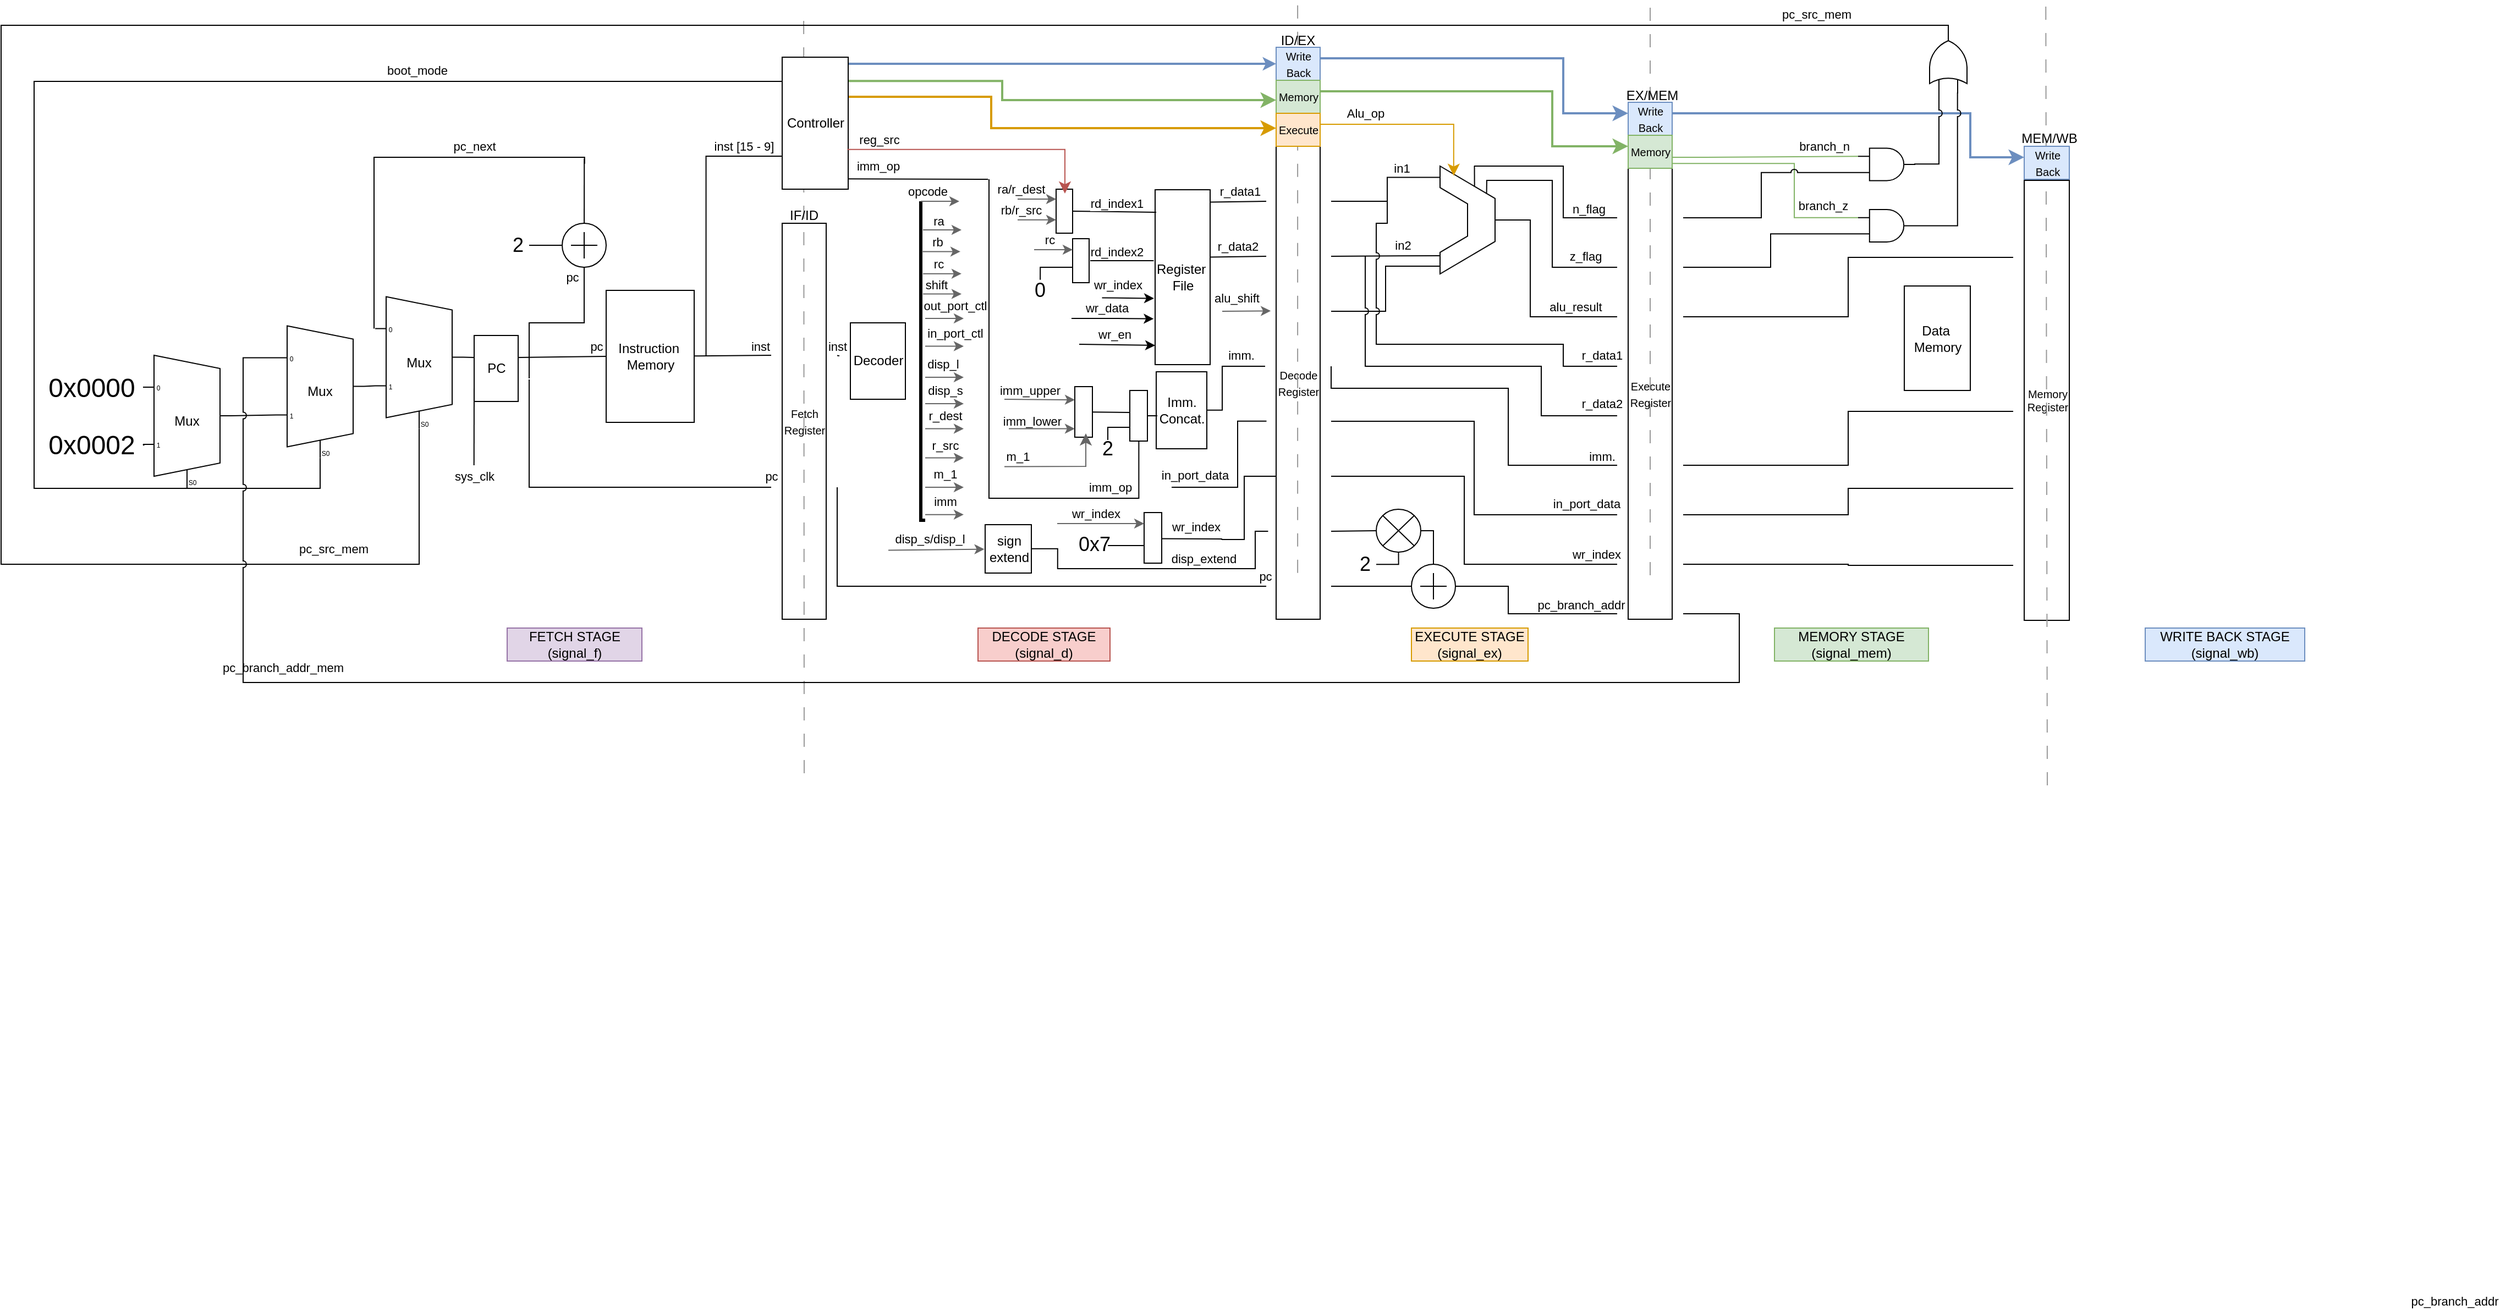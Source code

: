 <mxfile>
    <diagram id="Vamucu488CX72rHpK7io" name="Page-1">
        <mxGraphModel dx="1951" dy="695" grid="1" gridSize="10" guides="1" tooltips="1" connect="1" arrows="1" fold="1" page="1" pageScale="1" pageWidth="850" pageHeight="1100" math="0" shadow="0">
            <root>
                <mxCell id="0"/>
                <mxCell id="1" parent="0"/>
                <object label="&lt;font style=&quot;font-size: 10px;&quot;&gt;Fetch&lt;/font&gt;&lt;div&gt;&lt;font style=&quot;font-size: 10px;&quot;&gt;Register&lt;/font&gt;&lt;/div&gt;" Clk="" id="11">
                    <mxCell style="externalPins=1;recursiveResize=0;shadow=0;dashed=0;align=center;html=1;strokeWidth=1;shape=mxgraph.rtl.abstract.entity;container=1;collapsible=0;kind=sequential;drawPins=1;left=2;right=2;bottom=0;top=0;points=[[0,0,0,0,70],[0,0,0,0,140],[0,0,0,0,210],[0,0,0,40,90],[0,0,0,40,180],[0,0.5,0,0,0],[0,0.86,0,0,0]];leftArr=,;" parent="1" vertex="1">
                        <mxGeometry x="120" y="240" width="40" height="360" as="geometry"/>
                    </mxCell>
                </object>
                <mxCell id="80" value="" style="endArrow=none;dashed=1;html=1;dashPattern=12 12;strokeWidth=1;strokeColor=#999999;" parent="11" edge="1">
                    <mxGeometry width="50" height="50" relative="1" as="geometry">
                        <mxPoint x="20" y="500" as="sourcePoint"/>
                        <mxPoint x="19.55" y="-195" as="targetPoint"/>
                    </mxGeometry>
                </mxCell>
                <object label="&lt;font style=&quot;font-size: 10px;&quot;&gt;Decode&lt;/font&gt;&lt;div&gt;&lt;font style=&quot;font-size: 10px;&quot;&gt;Register&lt;/font&gt;&lt;/div&gt;" Clk="" id="15">
                    <mxCell style="externalPins=1;recursiveResize=0;shadow=0;dashed=0;align=center;html=1;strokeWidth=1;shape=mxgraph.rtl.abstract.entity;container=1;collapsible=0;kind=sequential;drawPins=1;left=8;right=8;bottom=0;top=0;leftArr=,,,,,,,;" parent="1" vertex="1">
                        <mxGeometry x="569" y="170" width="40" height="430" as="geometry"/>
                    </mxCell>
                </object>
                <object label="&lt;font style=&quot;font-size: 10px;&quot;&gt;Execute&lt;/font&gt;&lt;div&gt;&lt;font style=&quot;font-size: 10px;&quot;&gt;Register&lt;/font&gt;&lt;/div&gt;" Clk="" id="16">
                    <mxCell style="externalPins=1;recursiveResize=0;shadow=0;dashed=0;align=center;html=1;strokeWidth=1;shape=mxgraph.rtl.abstract.entity;container=1;collapsible=0;kind=sequential;drawPins=1;left=9;right=9;bottom=0;top=0;leftArr=,,,,,,,,;pinSnap=9;" parent="1" vertex="1">
                        <mxGeometry x="889" y="190" width="40" height="410" as="geometry"/>
                    </mxCell>
                </object>
                <mxCell id="77" value="" style="endArrow=none;dashed=1;html=1;dashPattern=12 12;strokeWidth=1;strokeColor=#999999;" parent="16" edge="1">
                    <mxGeometry width="50" height="50" relative="1" as="geometry">
                        <mxPoint x="20" y="370" as="sourcePoint"/>
                        <mxPoint x="20" y="-150" as="targetPoint"/>
                    </mxGeometry>
                </mxCell>
                <mxCell id="309" value="" style="endArrow=none;dashed=1;html=1;dashPattern=12 12;strokeWidth=1;strokeColor=#999999;" edge="1" parent="16">
                    <mxGeometry width="50" height="50" relative="1" as="geometry">
                        <mxPoint x="-300.45" y="367.88" as="sourcePoint"/>
                        <mxPoint x="-300.45" y="-152.12" as="targetPoint"/>
                    </mxGeometry>
                </mxCell>
                <object label="&lt;font&gt;Memory&lt;/font&gt;&lt;div&gt;&lt;font&gt;Register&lt;/font&gt;&lt;/div&gt;" Clk="1" id="17">
                    <mxCell style="externalPins=1;recursiveResize=0;shadow=0;dashed=0;align=center;html=1;strokeWidth=1;shape=mxgraph.rtl.abstract.entity;container=1;collapsible=0;kind=sequential;drawPins=1;left=5;right=5;bottom=0;top=0;leftArr=,,,,;rightRot=180;fontSize=10;" parent="1" vertex="1">
                        <mxGeometry x="1249" y="201" width="41" height="400" as="geometry"/>
                    </mxCell>
                </object>
                <mxCell id="78" value="" style="endArrow=none;dashed=1;html=1;dashPattern=12 12;strokeWidth=1;strokeColor=#999999;" parent="17" edge="1">
                    <mxGeometry width="50" height="50" relative="1" as="geometry">
                        <mxPoint x="21" y="550" as="sourcePoint"/>
                        <mxPoint x="19.63" y="-160" as="targetPoint"/>
                    </mxGeometry>
                </mxCell>
                <mxCell id="20" value="EX/MEM" style="text;html=1;align=center;verticalAlign=middle;whiteSpace=wrap;rounded=0;" parent="1" vertex="1">
                    <mxGeometry x="881" y="109" width="60" height="30" as="geometry"/>
                </mxCell>
                <mxCell id="22" value="MEM/WB" style="text;html=1;align=center;verticalAlign=middle;whiteSpace=wrap;rounded=0;" parent="1" vertex="1">
                    <mxGeometry x="1242" y="148" width="60" height="30" as="geometry"/>
                </mxCell>
                <mxCell id="345" style="edgeStyle=none;html=1;exitX=0;exitY=0;exitDx=0;exitDy=40;exitPerimeter=0;endArrow=none;endFill=0;" edge="1" parent="1" source="23">
                    <mxGeometry relative="1" as="geometry">
                        <mxPoint x="-160.143" y="460" as="targetPoint"/>
                    </mxGeometry>
                </mxCell>
                <mxCell id="346" value="sys_clk" style="edgeLabel;html=1;align=center;verticalAlign=middle;resizable=0;points=[];" vertex="1" connectable="0" parent="345">
                    <mxGeometry x="0.673" y="-2" relative="1" as="geometry">
                        <mxPoint x="2" y="23" as="offset"/>
                    </mxGeometry>
                </mxCell>
                <mxCell id="23" value="PC" style="externalPins=0;recursiveResize=0;shadow=0;dashed=0;align=center;html=1;strokeWidth=1;shape=mxgraph.rtl.abstract.entity;left=,:clk;right=,:np;top=0;bottom=0;drawPins=1;snapToPoint=1;resizable=0;editable=1;" parent="1" vertex="1">
                    <mxGeometry x="-160" y="342" width="40" height="60" as="geometry"/>
                </mxCell>
                <mxCell id="149" style="edgeStyle=none;html=1;exitX=0.95;exitY=0.05;exitDx=0;exitDy=0;exitPerimeter=0;strokeWidth=2;fillColor=#dae8fc;strokeColor=#6c8ebf;" parent="1" source="34" target="64" edge="1">
                    <mxGeometry relative="1" as="geometry"/>
                </mxCell>
                <mxCell id="38" value="" style="edgeStyle=elbowEdgeStyle;elbow=vertical;endArrow=none;html=1;curved=0;rounded=0;endSize=8;startSize=8;exitX=0.154;exitY=1.56;exitDx=0;exitDy=0;exitPerimeter=0;endFill=0;" parent="1" target="34" edge="1" source="314">
                    <mxGeometry width="50" height="50" relative="1" as="geometry">
                        <mxPoint x="51" y="381" as="sourcePoint"/>
                        <mxPoint x="92" y="179" as="targetPoint"/>
                        <Array as="points">
                            <mxPoint x="91" y="179"/>
                        </Array>
                    </mxGeometry>
                </mxCell>
                <mxCell id="356" value="inst [15 - 9]" style="edgeLabel;html=1;align=center;verticalAlign=middle;resizable=0;points=[];" vertex="1" connectable="0" parent="38">
                    <mxGeometry x="0.599" y="-1" relative="1" as="geometry">
                        <mxPoint x="15" y="-10" as="offset"/>
                    </mxGeometry>
                </mxCell>
                <mxCell id="44" value="&lt;font style=&quot;font-size: 18px;&quot;&gt;2&lt;/font&gt;" style="text;html=1;align=center;verticalAlign=middle;whiteSpace=wrap;rounded=0;" parent="1" vertex="1">
                    <mxGeometry x="-130" y="245" width="20" height="30" as="geometry"/>
                </mxCell>
                <mxCell id="49" value="" style="edgeStyle=elbowEdgeStyle;elbow=vertical;endArrow=none;html=1;curved=0;rounded=0;endSize=8;startSize=8;entryX=0.5;entryY=1;entryDx=0;entryDy=0;endFill=0;" parent="1" edge="1">
                    <mxGeometry width="50" height="50" relative="1" as="geometry">
                        <mxPoint x="-110" y="381" as="sourcePoint"/>
                        <mxPoint x="-60" y="280" as="targetPoint"/>
                    </mxGeometry>
                </mxCell>
                <mxCell id="18" value="IF/ID" style="text;html=1;align=center;verticalAlign=middle;whiteSpace=wrap;rounded=0;" parent="1" vertex="1">
                    <mxGeometry x="110" y="218" width="60" height="30" as="geometry"/>
                </mxCell>
                <mxCell id="54" value="Register&amp;nbsp;&lt;div&gt;File&lt;/div&gt;" style="externalPins=0;recursiveResize=0;shadow=0;dashed=0;align=center;html=1;strokeWidth=1;shape=mxgraph.rtl.abstract.entity;container=1;collapsible=0;kind=sequential;drawPins=0;left=3;right=2;bottom=0;top=0;points=[[0,0,0,0,40],[0,0,0,0,80],[0,0,0,0,120],[0,0,0,50,50],[0,0,0,50,100],[0,0.12,0,0,0],[0,0.89,0,0,0]];" parent="1" vertex="1">
                    <mxGeometry x="459" y="209.5" width="50" height="159" as="geometry"/>
                </mxCell>
                <mxCell id="57" value="" style="edgeStyle=elbowEdgeStyle;elbow=horizontal;endArrow=none;html=1;curved=0;rounded=0;endSize=8;startSize=8;jumpStyle=arc;endFill=0;" parent="1" edge="1">
                    <mxGeometry width="50" height="50" relative="1" as="geometry">
                        <mxPoint x="-110" y="382" as="sourcePoint"/>
                        <mxPoint x="110" y="480" as="targetPoint"/>
                        <Array as="points">
                            <mxPoint x="-110" y="420"/>
                        </Array>
                    </mxGeometry>
                </mxCell>
                <mxCell id="220" value="pc" style="edgeLabel;html=1;align=center;verticalAlign=middle;resizable=0;points=[];" parent="57" vertex="1" connectable="0">
                    <mxGeometry x="0.203" y="-1" relative="1" as="geometry">
                        <mxPoint x="-33" y="-129" as="offset"/>
                    </mxGeometry>
                </mxCell>
                <mxCell id="19" value="ID/EX" style="text;html=1;align=center;verticalAlign=middle;whiteSpace=wrap;rounded=0;" parent="1" vertex="1">
                    <mxGeometry x="559" y="59" width="60" height="30" as="geometry"/>
                </mxCell>
                <object label="&lt;span style=&quot;font-size: 10px;&quot;&gt;Write&lt;/span&gt;&lt;div&gt;&lt;span style=&quot;font-size: 10px;&quot;&gt;Back&lt;/span&gt;&lt;/div&gt;" Clk="" id="64">
                    <mxCell style="externalPins=0;recursiveResize=0;shadow=0;dashed=0;align=center;html=1;strokeWidth=1;shape=mxgraph.rtl.abstract.entity;container=1;collapsible=0;kind=sequential;drawPins=0;left=3;right=2;bottom=0;top=0;fillColor=#dae8fc;strokeColor=#6c8ebf;" parent="1" vertex="1">
                        <mxGeometry x="569" y="80" width="40" height="30" as="geometry"/>
                    </mxCell>
                </object>
                <object label="&lt;span style=&quot;font-size: 10px;&quot;&gt;Memory&lt;/span&gt;" Clk="" id="65">
                    <mxCell style="externalPins=0;recursiveResize=0;shadow=0;dashed=0;align=center;html=1;strokeWidth=1;shape=mxgraph.rtl.abstract.entity;container=1;collapsible=0;kind=sequential;drawPins=0;left=3;right=2;bottom=0;top=0;fillColor=#d5e8d4;strokeColor=#82b366;" parent="1" vertex="1">
                        <mxGeometry x="569" y="110" width="40" height="30" as="geometry"/>
                    </mxCell>
                </object>
                <object label="&lt;span style=&quot;font-size: 10px;&quot;&gt;Execute&lt;/span&gt;" Clk="" id="66">
                    <mxCell style="externalPins=0;recursiveResize=0;shadow=0;dashed=0;align=center;html=1;strokeWidth=1;shape=mxgraph.rtl.abstract.entity;container=1;collapsible=0;kind=sequential;drawPins=0;left=3;right=2;bottom=0;top=0;fillColor=#ffe6cc;strokeColor=#d79b00;" parent="1" vertex="1">
                        <mxGeometry x="569" y="140" width="40" height="30" as="geometry"/>
                    </mxCell>
                </object>
                <object label="&lt;span style=&quot;font-size: 10px;&quot;&gt;Write&lt;/span&gt;&lt;div&gt;&lt;span style=&quot;font-size: 10px;&quot;&gt;Back&lt;/span&gt;&lt;/div&gt;" Clk="" id="67">
                    <mxCell style="externalPins=0;recursiveResize=0;shadow=0;dashed=0;align=center;html=1;strokeWidth=1;shape=mxgraph.rtl.abstract.entity;container=1;collapsible=0;kind=sequential;drawPins=0;left=3;right=2;bottom=0;top=0;fillColor=#dae8fc;strokeColor=#6c8ebf;" parent="1" vertex="1">
                        <mxGeometry x="889" y="130" width="40" height="30" as="geometry"/>
                    </mxCell>
                </object>
                <object label="&lt;span style=&quot;font-size: 10px;&quot;&gt;Memory&lt;/span&gt;" Clk="" id="68">
                    <mxCell style="externalPins=0;recursiveResize=0;shadow=0;dashed=0;align=center;html=1;strokeWidth=1;shape=mxgraph.rtl.abstract.entity;container=1;collapsible=0;kind=sequential;drawPins=0;left=3;right=2;bottom=0;top=0;fillColor=#d5e8d4;strokeColor=#82b366;" parent="1" vertex="1">
                        <mxGeometry x="889" y="160" width="40" height="30" as="geometry"/>
                    </mxCell>
                </object>
                <object label="&lt;span style=&quot;font-size: 10px;&quot;&gt;Write&lt;/span&gt;&lt;div&gt;&lt;span style=&quot;font-size: 10px;&quot;&gt;Back&lt;/span&gt;&lt;/div&gt;" Clk="" id="69">
                    <mxCell style="externalPins=0;recursiveResize=0;shadow=0;dashed=0;align=center;html=1;strokeWidth=1;shape=mxgraph.rtl.abstract.entity;container=1;collapsible=0;kind=sequential;drawPins=0;left=3;right=2;bottom=0;top=0;fillColor=#dae8fc;strokeColor=#6c8ebf;" parent="1" vertex="1">
                        <mxGeometry x="1249" y="170" width="41" height="30" as="geometry"/>
                    </mxCell>
                </object>
                <mxCell id="70" value="DECODE STAGE&lt;div&gt;(signal_d)&lt;/div&gt;" style="text;html=1;align=center;verticalAlign=middle;whiteSpace=wrap;rounded=0;fillColor=#f8cecc;strokeColor=#b85450;" parent="1" vertex="1">
                    <mxGeometry x="298" y="608" width="120" height="30" as="geometry"/>
                </mxCell>
                <mxCell id="71" value="&lt;div&gt;EXECUTE STAGE (signal_ex)&lt;/div&gt;" style="text;html=1;align=center;verticalAlign=middle;whiteSpace=wrap;rounded=0;fillColor=#ffe6cc;strokeColor=#d79b00;" parent="1" vertex="1">
                    <mxGeometry x="692" y="608" width="106" height="30" as="geometry"/>
                </mxCell>
                <mxCell id="72" value="&lt;div&gt;MEMORY STAGE (signal_mem)&lt;/div&gt;" style="text;html=1;align=center;verticalAlign=middle;whiteSpace=wrap;rounded=0;fillColor=#d5e8d4;strokeColor=#82b366;" parent="1" vertex="1">
                    <mxGeometry x="1022" y="608" width="140" height="30" as="geometry"/>
                </mxCell>
                <mxCell id="73" value="&lt;div&gt;WRITE BACK STAGE (signal_wb)&lt;/div&gt;" style="text;html=1;align=center;verticalAlign=middle;whiteSpace=wrap;rounded=0;fillColor=#dae8fc;strokeColor=#6c8ebf;" parent="1" vertex="1">
                    <mxGeometry x="1359" y="608" width="145" height="30" as="geometry"/>
                </mxCell>
                <mxCell id="75" value="&lt;div&gt;FETCH STAGE (signal_f)&lt;/div&gt;" style="text;html=1;align=center;verticalAlign=middle;whiteSpace=wrap;rounded=0;fillColor=#e1d5e7;strokeColor=#9673a6;" parent="1" vertex="1">
                    <mxGeometry x="-130" y="608" width="122.5" height="30" as="geometry"/>
                </mxCell>
                <mxCell id="90" value="&lt;span style=&quot;font-size: 24px;&quot;&gt;0x0000&lt;/span&gt;" style="text;html=1;align=center;verticalAlign=middle;whiteSpace=wrap;rounded=0;" parent="1" vertex="1">
                    <mxGeometry x="-555" y="375" width="95" height="29" as="geometry"/>
                </mxCell>
                <mxCell id="91" value="&lt;span style=&quot;font-size: 24px;&quot;&gt;0x0002&lt;/span&gt;" style="text;html=1;align=center;verticalAlign=middle;whiteSpace=wrap;rounded=0;" parent="1" vertex="1">
                    <mxGeometry x="-555" y="427.5" width="95" height="29" as="geometry"/>
                </mxCell>
                <mxCell id="98" value="" style="shape=stencil(tZXRjoIwEEW/pq+bQsPq6wb1PyqOS2NtSdvV3b93oGCs0I0IJISkc7mHIb1DCcttySsgKS0J25A0TSjFO66vT2tuKyicL164EXwvwSvWGX2Cqzi4liFUCUa4WmVbQr/wmfpieaGVQojQygbKg44wLhR66a+Hta//C1YV8s/gwLRNNtXd68yPbAFqskSnIbPre95OZ6KGvSaL7NQ81ORNJsuxEgsxy/e8OH0b/aMOfVdUO2oDA8JdFlL6AYt9YMXruesJnXzWF/h/moawnVsK9eC+/wxaP5sKWI0FPGWMTvOvx9qz0P+ZTfOzsf7Q/sL+FVLbaHKwHgkPHguDmWs8vcQ2VX+ONIUb);whiteSpace=wrap;html=1;" parent="1" vertex="1">
                    <mxGeometry x="718" y="188" width="50" height="98" as="geometry"/>
                </mxCell>
                <mxCell id="110" value="" style="endArrow=classic;html=1;entryX=-0.026;entryY=0.738;entryDx=0;entryDy=0;entryPerimeter=0;" parent="1" edge="1" target="54">
                    <mxGeometry width="50" height="50" relative="1" as="geometry">
                        <mxPoint x="383" y="326.5" as="sourcePoint"/>
                        <mxPoint x="415" y="326.5" as="targetPoint"/>
                        <Array as="points">
                            <mxPoint x="425" y="326.5"/>
                        </Array>
                    </mxGeometry>
                </mxCell>
                <mxCell id="117" value="wr_data" style="edgeLabel;html=1;align=center;verticalAlign=middle;resizable=0;points=[];" parent="110" vertex="1" connectable="0">
                    <mxGeometry x="0.091" y="-1" relative="1" as="geometry">
                        <mxPoint x="-9" y="-11" as="offset"/>
                    </mxGeometry>
                </mxCell>
                <mxCell id="111" value="" style="endArrow=classic;html=1;entryX=0;entryY=0.89;entryDx=0;entryDy=0;entryPerimeter=0;" parent="1" edge="1" target="54">
                    <mxGeometry width="50" height="50" relative="1" as="geometry">
                        <mxPoint x="390" y="350" as="sourcePoint"/>
                        <mxPoint x="441.15" y="351.999" as="targetPoint"/>
                    </mxGeometry>
                </mxCell>
                <mxCell id="118" value="wr_en" style="edgeLabel;html=1;align=center;verticalAlign=middle;resizable=0;points=[];" parent="111" vertex="1" connectable="0">
                    <mxGeometry x="0.152" y="-2" relative="1" as="geometry">
                        <mxPoint x="-8" y="-12" as="offset"/>
                    </mxGeometry>
                </mxCell>
                <mxCell id="112" value="" style="endArrow=classic;html=1;entryX=-0.055;entryY=0.651;entryDx=0;entryDy=0;entryPerimeter=0;" parent="1" edge="1">
                    <mxGeometry width="50" height="50" relative="1" as="geometry">
                        <mxPoint x="410.75" y="307.75" as="sourcePoint"/>
                        <mxPoint x="458" y="308.259" as="targetPoint"/>
                    </mxGeometry>
                </mxCell>
                <mxCell id="116" value="wr_index" style="edgeLabel;html=1;align=center;verticalAlign=middle;resizable=0;points=[];" parent="112" vertex="1" connectable="0">
                    <mxGeometry x="0.192" y="3" relative="1" as="geometry">
                        <mxPoint x="-14" y="-9" as="offset"/>
                    </mxGeometry>
                </mxCell>
                <mxCell id="119" style="edgeStyle=none;html=1;exitX=1.006;exitY=0.071;exitDx=0;exitDy=0;exitPerimeter=0;endArrow=none;endFill=0;" parent="1" source="54" edge="1">
                    <mxGeometry relative="1" as="geometry">
                        <mxPoint x="518.0" y="218.0" as="sourcePoint"/>
                        <mxPoint x="560" y="220" as="targetPoint"/>
                    </mxGeometry>
                </mxCell>
                <mxCell id="121" value="r_data1" style="edgeLabel;html=1;align=center;verticalAlign=middle;resizable=0;points=[];" parent="119" vertex="1" connectable="0">
                    <mxGeometry x="-0.128" relative="1" as="geometry">
                        <mxPoint x="4" y="-10" as="offset"/>
                    </mxGeometry>
                </mxCell>
                <mxCell id="120" style="edgeStyle=none;html=1;endArrow=none;endFill=0;exitX=0.994;exitY=0.385;exitDx=0;exitDy=0;exitPerimeter=0;" parent="1" source="54" edge="1">
                    <mxGeometry relative="1" as="geometry">
                        <mxPoint x="520" y="269" as="sourcePoint"/>
                        <mxPoint x="560" y="270" as="targetPoint"/>
                    </mxGeometry>
                </mxCell>
                <mxCell id="122" value="r_data2" style="edgeLabel;html=1;align=center;verticalAlign=middle;resizable=0;points=[];" parent="120" vertex="1" connectable="0">
                    <mxGeometry x="-0.114" y="2" relative="1" as="geometry">
                        <mxPoint x="3" y="-8" as="offset"/>
                    </mxGeometry>
                </mxCell>
                <mxCell id="314" style="edgeStyle=none;html=1;endArrow=none;endFill=0;" edge="1" parent="1" source="123">
                    <mxGeometry relative="1" as="geometry">
                        <mxPoint x="110" y="360" as="targetPoint"/>
                    </mxGeometry>
                </mxCell>
                <mxCell id="123" value="Instruction&amp;nbsp;&lt;div&gt;Memory&lt;/div&gt;" style="externalPins=0;recursiveResize=0;shadow=0;dashed=0;align=center;html=1;strokeWidth=1;shape=mxgraph.rtl.abstract.entity;container=1;collapsible=0;kind=combinational;drawPins=0;left=3;right=2;bottom=0;top=0;" parent="1" vertex="1">
                    <mxGeometry x="-40" y="301" width="80" height="120" as="geometry"/>
                </mxCell>
                <mxCell id="124" value="Imm.&lt;div&gt;Concat.&lt;/div&gt;" style="externalPins=0;recursiveResize=0;shadow=0;dashed=0;align=center;html=1;strokeWidth=1;shape=mxgraph.rtl.abstract.entity;container=1;collapsible=0;kind=combinational;drawPins=0;left=3;right=2;bottom=0;top=0;" parent="1" vertex="1">
                    <mxGeometry x="460" y="375" width="46" height="70" as="geometry"/>
                </mxCell>
                <mxCell id="362" style="edgeStyle=none;html=1;exitX=0;exitY=0;exitDx=-10;exitDy=30;exitPerimeter=0;entryX=1.249;entryY=0.334;entryDx=0;entryDy=0;entryPerimeter=0;endArrow=none;endFill=0;" edge="1" parent="1" source="125" target="11">
                    <mxGeometry relative="1" as="geometry">
                        <mxPoint x="170" y="360.52" as="targetPoint"/>
                    </mxGeometry>
                </mxCell>
                <mxCell id="125" value="Decoder" style="externalPins=1;recursiveResize=0;shadow=0;dashed=0;align=center;html=1;strokeWidth=1;shape=mxgraph.rtl.abstract.entity;container=1;collapsible=0;kind=combinational;drawPins=1;left=1;right=1;bottom=0;top=0;" parent="1" vertex="1">
                    <mxGeometry x="182" y="330.5" width="50" height="69.5" as="geometry"/>
                </mxCell>
                <mxCell id="138" value="" style="externalPins=0;recursiveResize=0;shadow=0;dashed=0;align=center;html=1;strokeWidth=1;shape=mxgraph.rtl.abstract.entity;container=1;collapsible=0;kind=mux;drawPins=0;left=4;right=1;bottom=0;top=0;" parent="1" vertex="1">
                    <mxGeometry x="386" y="388.5" width="16" height="46" as="geometry"/>
                </mxCell>
                <mxCell id="142" value="" style="endArrow=classic;html=1;entryX=0;entryY=0;entryDx=0;entryDy=10;entryPerimeter=0;strokeWidth=1;fillColor=#f5f5f5;gradientColor=#b3b3b3;strokeColor=#666666;" parent="1" edge="1">
                    <mxGeometry width="50" height="50" relative="1" as="geometry">
                        <mxPoint x="322" y="400" as="sourcePoint"/>
                        <mxPoint x="386.0" y="400.5" as="targetPoint"/>
                    </mxGeometry>
                </mxCell>
                <mxCell id="143" value="imm_upper" style="edgeLabel;html=1;align=center;verticalAlign=middle;resizable=0;points=[];" parent="142" vertex="1" connectable="0">
                    <mxGeometry x="0.365" relative="1" as="geometry">
                        <mxPoint x="-21" y="-9" as="offset"/>
                    </mxGeometry>
                </mxCell>
                <mxCell id="144" value="imm_lower" style="edgeLabel;html=1;align=center;verticalAlign=middle;resizable=0;points=[];" parent="1" vertex="1" connectable="0">
                    <mxGeometry x="346.504" y="419.995" as="geometry"/>
                </mxCell>
                <mxCell id="145" value="" style="edgeStyle=segmentEdgeStyle;endArrow=classic;html=1;curved=0;rounded=0;endSize=8;startSize=8;exitX=2.498;exitY=0.999;exitDx=0;exitDy=0;exitPerimeter=0;fillColor=#f5f5f5;gradientColor=#b3b3b3;strokeColor=#666666;" parent="1" edge="1">
                    <mxGeometry width="50" height="50" relative="1" as="geometry">
                        <mxPoint x="323.498" y="461.19" as="sourcePoint"/>
                        <mxPoint x="396" y="431" as="targetPoint"/>
                        <Array as="points">
                            <mxPoint x="322" y="461"/>
                            <mxPoint x="396" y="461"/>
                        </Array>
                    </mxGeometry>
                </mxCell>
                <mxCell id="148" value="m_1" style="edgeLabel;html=1;align=center;verticalAlign=middle;resizable=0;points=[];" parent="145" vertex="1" connectable="0">
                    <mxGeometry x="-0.433" relative="1" as="geometry">
                        <mxPoint x="-17" y="-9" as="offset"/>
                    </mxGeometry>
                </mxCell>
                <mxCell id="151" value="" style="edgeStyle=elbowEdgeStyle;elbow=horizontal;endArrow=classic;html=1;curved=0;rounded=0;endSize=8;startSize=8;exitX=0.95;exitY=0.18;exitDx=0;exitDy=0;exitPerimeter=0;strokeWidth=2;fillColor=#d5e8d4;strokeColor=#82b366;" parent="1" source="34" edge="1">
                    <mxGeometry width="50" height="50" relative="1" as="geometry">
                        <mxPoint x="519" y="178" as="sourcePoint"/>
                        <mxPoint x="569" y="128" as="targetPoint"/>
                        <Array as="points">
                            <mxPoint x="320" y="111"/>
                        </Array>
                    </mxGeometry>
                </mxCell>
                <mxCell id="152" value="" style="edgeStyle=elbowEdgeStyle;elbow=horizontal;endArrow=classic;html=1;curved=0;rounded=0;endSize=8;startSize=8;exitX=0.95;exitY=0.3;exitDx=0;exitDy=0;exitPerimeter=0;strokeWidth=2;fillColor=#ffe6cc;strokeColor=#d79b00;" parent="1" source="34" edge="1">
                    <mxGeometry width="50" height="50" relative="1" as="geometry">
                        <mxPoint x="177" y="136.5" as="sourcePoint"/>
                        <mxPoint x="569" y="153.5" as="targetPoint"/>
                        <Array as="points">
                            <mxPoint x="310" y="140"/>
                        </Array>
                    </mxGeometry>
                </mxCell>
                <mxCell id="34" value="Controller" style="externalPins=0;recursiveResize=0;shadow=0;dashed=0;align=center;html=1;strokeWidth=1;shape=mxgraph.rtl.abstract.entity;container=1;collapsible=0;kind=sequential;drawPins=0;left=3;right=2;bottom=0;top=0;points=[[0,0,0,0,30],[0,0,0,0,60],[0,0,0,0,90],[0.95,0.05,0,0,0],[0.95,0.18,0,0,0],[0.95,0.3,0,0,0],[0.95,0.42,0,0,0],[0.95,0.56,0,0,0],[0.95,0.72,0,0,0]];" parent="1" vertex="1">
                    <mxGeometry x="120" y="89" width="60" height="120" as="geometry"/>
                </mxCell>
                <mxCell id="159" value="" style="edgeStyle=elbowEdgeStyle;elbow=vertical;endArrow=none;html=1;curved=0;rounded=0;endSize=8;startSize=8;jumpStyle=arc;entryX=0.512;entryY=0.908;entryDx=0;entryDy=0;entryPerimeter=0;endFill=0;" parent="1" target="160" edge="1">
                    <mxGeometry width="50" height="50" relative="1" as="geometry">
                        <mxPoint x="308" y="200" as="sourcePoint"/>
                        <mxPoint x="444.85" y="407.742" as="targetPoint"/>
                        <Array as="points">
                            <mxPoint x="380" y="490"/>
                        </Array>
                    </mxGeometry>
                </mxCell>
                <mxCell id="160" value="" style="externalPins=0;recursiveResize=0;shadow=0;dashed=0;align=center;html=1;strokeWidth=1;shape=mxgraph.rtl.abstract.entity;container=1;collapsible=0;kind=mux;drawPins=0;left=4;right=1;bottom=0;top=0;" parent="1" vertex="1">
                    <mxGeometry x="436" y="392" width="16" height="46" as="geometry"/>
                </mxCell>
                <mxCell id="161" style="edgeStyle=none;html=1;entryX=0;entryY=0;entryDx=0;entryDy=20;entryPerimeter=0;endArrow=none;endFill=0;" parent="1" source="138" target="160" edge="1">
                    <mxGeometry relative="1" as="geometry"/>
                </mxCell>
                <mxCell id="162" value="&lt;font style=&quot;font-size: 18px;&quot;&gt;2&lt;/font&gt;" style="text;html=1;align=center;verticalAlign=middle;whiteSpace=wrap;rounded=0;" parent="1" vertex="1">
                    <mxGeometry x="406" y="437" width="20" height="16.25" as="geometry"/>
                </mxCell>
                <mxCell id="165" value="" style="edgeStyle=segmentEdgeStyle;endArrow=none;html=1;curved=0;rounded=0;endSize=8;startSize=8;entryX=0.022;entryY=0.729;entryDx=0;entryDy=0;entryPerimeter=0;exitX=0.5;exitY=0;exitDx=0;exitDy=0;endFill=0;" parent="1" source="162" target="160" edge="1">
                    <mxGeometry width="50" height="50" relative="1" as="geometry">
                        <mxPoint x="416" y="431.99" as="sourcePoint"/>
                        <mxPoint x="446" y="401.99" as="targetPoint"/>
                        <Array as="points">
                            <mxPoint x="416" y="426"/>
                        </Array>
                    </mxGeometry>
                </mxCell>
                <mxCell id="166" style="edgeStyle=none;html=1;entryX=0;entryY=0;entryDx=1;entryDy=40;entryPerimeter=0;endArrow=none;endFill=0;" parent="1" source="160" target="124" edge="1">
                    <mxGeometry relative="1" as="geometry"/>
                </mxCell>
                <mxCell id="169" value="" style="endArrow=none;html=1;entryX=-0.006;entryY=0;entryDx=0;entryDy=0;entryPerimeter=0;" parent="1" target="159" edge="1">
                    <mxGeometry width="50" height="50" relative="1" as="geometry">
                        <mxPoint x="180" y="199.61" as="sourcePoint"/>
                        <mxPoint x="300" y="199.61" as="targetPoint"/>
                    </mxGeometry>
                </mxCell>
                <mxCell id="170" value="imm_op" style="edgeLabel;html=1;align=center;verticalAlign=middle;resizable=0;points=[];" parent="169" vertex="1" connectable="0">
                    <mxGeometry x="-0.411" y="-1" relative="1" as="geometry">
                        <mxPoint x="200" y="279" as="offset"/>
                    </mxGeometry>
                </mxCell>
                <mxCell id="171" value="" style="endArrow=none;html=1;exitX=0;exitY=0;exitDx=15;exitDy=20;exitPerimeter=0;entryX=0.02;entryY=0.129;entryDx=0;entryDy=0;entryPerimeter=0;endFill=0;" parent="1" source="176" edge="1" target="54">
                    <mxGeometry width="50" height="50" relative="1" as="geometry">
                        <mxPoint x="408" y="228.84" as="sourcePoint"/>
                        <mxPoint x="450" y="240" as="targetPoint"/>
                    </mxGeometry>
                </mxCell>
                <mxCell id="172" value="rd_index1" style="edgeLabel;html=1;align=center;verticalAlign=middle;resizable=0;points=[];" parent="171" vertex="1" connectable="0">
                    <mxGeometry x="0.192" y="3" relative="1" as="geometry">
                        <mxPoint x="-6" y="-5" as="offset"/>
                    </mxGeometry>
                </mxCell>
                <mxCell id="173" value="" style="endArrow=none;html=1;entryX=-0.026;entryY=0.406;entryDx=0;entryDy=0;entryPerimeter=0;endFill=0;" parent="1" edge="1" target="54">
                    <mxGeometry width="50" height="50" relative="1" as="geometry">
                        <mxPoint x="400" y="274" as="sourcePoint"/>
                        <mxPoint x="450" y="280" as="targetPoint"/>
                    </mxGeometry>
                </mxCell>
                <mxCell id="174" value="rd_index2" style="edgeLabel;html=1;align=center;verticalAlign=middle;resizable=0;points=[];" parent="173" vertex="1" connectable="0">
                    <mxGeometry x="0.192" y="3" relative="1" as="geometry">
                        <mxPoint x="-11" y="-5" as="offset"/>
                    </mxGeometry>
                </mxCell>
                <mxCell id="176" value="" style="externalPins=0;recursiveResize=0;shadow=0;dashed=0;align=center;html=1;strokeWidth=1;shape=mxgraph.rtl.abstract.entity;container=1;collapsible=0;kind=mux;drawPins=0;left=4;right=1;bottom=0;top=0;" parent="1" vertex="1">
                    <mxGeometry x="369" y="209" width="15" height="40" as="geometry"/>
                </mxCell>
                <mxCell id="177" value="" style="externalPins=0;recursiveResize=0;shadow=0;dashed=0;align=center;html=1;strokeWidth=1;shape=mxgraph.rtl.abstract.entity;container=1;collapsible=0;kind=mux;drawPins=0;left=4;right=1;bottom=0;top=0;" parent="1" vertex="1">
                    <mxGeometry x="384" y="254" width="15" height="40" as="geometry"/>
                </mxCell>
                <mxCell id="184" value="&lt;font style=&quot;font-size: 18px;&quot;&gt;0&lt;/font&gt;" style="text;html=1;align=center;verticalAlign=middle;whiteSpace=wrap;rounded=0;" parent="1" vertex="1">
                    <mxGeometry x="349" y="294" width="11" height="13.75" as="geometry"/>
                </mxCell>
                <mxCell id="185" value="" style="edgeStyle=segmentEdgeStyle;endArrow=none;html=1;curved=0;rounded=0;endSize=8;startSize=8;exitX=0.505;exitY=-0.195;exitDx=0;exitDy=0;exitPerimeter=0;endFill=0;" parent="1" source="184" edge="1">
                    <mxGeometry width="50" height="50" relative="1" as="geometry">
                        <mxPoint x="355" y="290" as="sourcePoint"/>
                        <mxPoint x="384" y="280" as="targetPoint"/>
                        <Array as="points">
                            <mxPoint x="355" y="280"/>
                        </Array>
                    </mxGeometry>
                </mxCell>
                <mxCell id="189" value="" style="edgeStyle=elbowEdgeStyle;elbow=horizontal;endArrow=classic;html=1;curved=0;rounded=0;endSize=8;startSize=8;entryX=0.761;entryY=0.15;entryDx=0;entryDy=0;entryPerimeter=0;fillColor=#f8cecc;strokeColor=#b85450;exitX=0.987;exitY=0.699;exitDx=0;exitDy=0;exitPerimeter=0;" parent="1" edge="1" source="34">
                    <mxGeometry width="50" height="50" relative="1" as="geometry">
                        <mxPoint x="177" y="172" as="sourcePoint"/>
                        <mxPoint x="377.415" y="213" as="targetPoint"/>
                        <Array as="points">
                            <mxPoint x="377" y="188"/>
                        </Array>
                    </mxGeometry>
                </mxCell>
                <mxCell id="192" value="reg_src" style="edgeLabel;html=1;align=center;verticalAlign=middle;resizable=0;points=[];" parent="189" vertex="1" connectable="0">
                    <mxGeometry x="0.06" y="2" relative="1" as="geometry">
                        <mxPoint x="-98" y="-7" as="offset"/>
                    </mxGeometry>
                </mxCell>
                <mxCell id="194" value="Data&amp;nbsp;&lt;div&gt;Memory&lt;/div&gt;" style="externalPins=1;recursiveResize=0;shadow=0;dashed=0;align=center;html=1;strokeWidth=1;shape=mxgraph.rtl.abstract.entity;container=1;collapsible=0;kind=sequential;drawPins=1;left=3;right=2;bottom=0;top=0;" parent="1" vertex="1">
                    <mxGeometry x="1140" y="297" width="60" height="95" as="geometry"/>
                </mxCell>
                <mxCell id="206" value="" style="edgeStyle=elbowEdgeStyle;elbow=horizontal;endArrow=classic;html=1;curved=0;rounded=0;endSize=8;startSize=8;entryX=0;entryY=0;entryDx=0;entryDy=10;entryPerimeter=0;exitX=0;exitY=0;exitDx=40;exitDy=10;exitPerimeter=0;strokeWidth=2;fillColor=#dae8fc;strokeColor=#6c8ebf;" parent="1" source="64" target="67" edge="1">
                    <mxGeometry width="50" height="50" relative="1" as="geometry">
                        <mxPoint x="640" y="110" as="sourcePoint"/>
                        <mxPoint x="690" y="60" as="targetPoint"/>
                        <Array as="points">
                            <mxPoint x="830" y="120"/>
                        </Array>
                    </mxGeometry>
                </mxCell>
                <mxCell id="207" value="" style="edgeStyle=elbowEdgeStyle;elbow=horizontal;endArrow=classic;html=1;curved=0;rounded=0;endSize=8;startSize=8;entryX=0;entryY=0;entryDx=0;entryDy=10;entryPerimeter=0;exitX=0;exitY=0;exitDx=40;exitDy=10;exitPerimeter=0;strokeWidth=2;fillColor=#d5e8d4;strokeColor=#82b366;" parent="1" source="65" target="68" edge="1">
                    <mxGeometry width="50" height="50" relative="1" as="geometry">
                        <mxPoint x="640" y="130" as="sourcePoint"/>
                        <mxPoint x="850" y="170" as="targetPoint"/>
                        <Array as="points">
                            <mxPoint x="820" y="120"/>
                        </Array>
                    </mxGeometry>
                </mxCell>
                <mxCell id="209" value="" style="edgeStyle=elbowEdgeStyle;elbow=horizontal;endArrow=classic;html=1;curved=0;rounded=0;endSize=8;startSize=8;entryX=0;entryY=0;entryDx=0;entryDy=10;entryPerimeter=0;exitX=0;exitY=0;exitDx=40;exitDy=10;exitPerimeter=0;strokeWidth=2;fillColor=#dae8fc;strokeColor=#6c8ebf;" parent="1" source="67" target="69" edge="1">
                    <mxGeometry width="50" height="50" relative="1" as="geometry">
                        <mxPoint x="950" y="159" as="sourcePoint"/>
                        <mxPoint x="1230" y="209" as="targetPoint"/>
                        <Array as="points">
                            <mxPoint x="1200" y="160"/>
                        </Array>
                    </mxGeometry>
                </mxCell>
                <mxCell id="213" value="" style="edgeStyle=segmentEdgeStyle;endArrow=classic;html=1;curved=0;rounded=0;endSize=8;startSize=8;entryX=0.248;entryY=0.09;entryDx=0;entryDy=0;entryPerimeter=0;exitX=0;exitY=0;exitDx=40;exitDy=10;exitPerimeter=0;fillColor=#ffe6cc;strokeColor=#d79b00;" parent="1" source="66" target="98" edge="1">
                    <mxGeometry width="50" height="50" relative="1" as="geometry">
                        <mxPoint x="690" y="148" as="sourcePoint"/>
                        <mxPoint x="740" y="98" as="targetPoint"/>
                    </mxGeometry>
                </mxCell>
                <mxCell id="214" value="Alu_op" style="edgeLabel;html=1;align=center;verticalAlign=middle;resizable=0;points=[];" parent="213" vertex="1" connectable="0">
                    <mxGeometry x="0.094" y="-1" relative="1" as="geometry">
                        <mxPoint x="-51" y="-11" as="offset"/>
                    </mxGeometry>
                </mxCell>
                <mxCell id="216" style="edgeStyle=none;html=1;exitX=0.997;exitY=0.516;exitDx=0;exitDy=0;exitPerimeter=0;endArrow=none;endFill=0;" parent="1" source="237" edge="1">
                    <mxGeometry relative="1" as="geometry">
                        <mxPoint x="469" y="505" as="sourcePoint"/>
                        <mxPoint x="520" y="527" as="targetPoint"/>
                    </mxGeometry>
                </mxCell>
                <mxCell id="217" value="wr_index" style="edgeLabel;html=1;align=center;verticalAlign=middle;resizable=0;points=[];" parent="216" vertex="1" connectable="0">
                    <mxGeometry x="-0.114" y="2" relative="1" as="geometry">
                        <mxPoint x="6" y="-9" as="offset"/>
                    </mxGeometry>
                </mxCell>
                <mxCell id="218" style="edgeStyle=none;html=1;exitX=0;exitY=0;exitDx=40;exitDy=20;exitPerimeter=0;entryX=0;entryY=0;entryDx=0;entryDy=60;entryPerimeter=0;jumpStyle=none;endArrow=none;endFill=0;" parent="1" source="23" target="123" edge="1">
                    <mxGeometry relative="1" as="geometry"/>
                </mxCell>
                <mxCell id="237" value="" style="externalPins=0;recursiveResize=0;shadow=0;dashed=0;align=center;html=1;strokeWidth=1;shape=mxgraph.rtl.abstract.entity;container=1;collapsible=0;kind=mux;drawPins=0;left=4;right=1;bottom=0;top=0;" parent="1" vertex="1">
                    <mxGeometry x="449" y="503" width="16" height="46" as="geometry"/>
                </mxCell>
                <mxCell id="238" value="&lt;font style=&quot;font-size: 18px;&quot;&gt;0x7&lt;/font&gt;" style="text;html=1;align=center;verticalAlign=middle;whiteSpace=wrap;rounded=0;" parent="1" vertex="1">
                    <mxGeometry x="394" y="524" width="20" height="16.25" as="geometry"/>
                </mxCell>
                <mxCell id="239" value="" style="edgeStyle=segmentEdgeStyle;endArrow=none;html=1;curved=0;rounded=0;endSize=8;startSize=8;entryX=0.022;entryY=0.729;entryDx=0;entryDy=0;entryPerimeter=0;exitX=1.105;exitY=0.555;exitDx=0;exitDy=0;endFill=0;exitPerimeter=0;" parent="1" source="238" edge="1">
                    <mxGeometry width="50" height="50" relative="1" as="geometry">
                        <mxPoint x="429" y="538.99" as="sourcePoint"/>
                        <mxPoint x="449" y="533" as="targetPoint"/>
                        <Array as="points">
                            <mxPoint x="416" y="533"/>
                            <mxPoint x="416" y="533"/>
                        </Array>
                    </mxGeometry>
                </mxCell>
                <mxCell id="242" style="edgeStyle=none;html=1;entryX=0.025;entryY=0.397;entryDx=0;entryDy=0;entryPerimeter=0;fillColor=#f5f5f5;gradientColor=#b3b3b3;strokeColor=#666666;" parent="1" edge="1">
                    <mxGeometry relative="1" as="geometry">
                        <mxPoint x="370" y="513" as="sourcePoint"/>
                        <mxPoint x="449" y="513" as="targetPoint"/>
                    </mxGeometry>
                </mxCell>
                <mxCell id="243" value="wr_index" style="edgeLabel;html=1;align=center;verticalAlign=middle;resizable=0;points=[];" parent="242" vertex="1" connectable="0">
                    <mxGeometry x="-0.114" y="2" relative="1" as="geometry">
                        <mxPoint y="-7" as="offset"/>
                    </mxGeometry>
                </mxCell>
                <mxCell id="258" value="sign&lt;div&gt;exte&lt;span style=&quot;background-color: transparent;&quot;&gt;nd&lt;/span&gt;&lt;/div&gt;" style="externalPins=0;recursiveResize=0;shadow=0;dashed=0;align=center;html=1;strokeWidth=1;shape=mxgraph.rtl.abstract.entity;container=1;collapsible=0;kind=combinational;drawPins=0;left=1;right=1;bottom=0;top=0;" parent="1" vertex="1">
                    <mxGeometry x="304.5" y="514" width="42" height="44" as="geometry"/>
                </mxCell>
                <mxCell id="259" style="edgeStyle=none;html=1;entryX=-0.017;entryY=0.506;entryDx=0;entryDy=0;entryPerimeter=0;fillColor=#f5f5f5;gradientColor=#b3b3b3;strokeColor=#666666;" parent="1" edge="1" target="258">
                    <mxGeometry relative="1" as="geometry">
                        <mxPoint x="216.5" y="537.2" as="sourcePoint"/>
                        <mxPoint x="286.5" y="536.8" as="targetPoint"/>
                    </mxGeometry>
                </mxCell>
                <mxCell id="417" value="disp_s/disp_l" style="edgeLabel;html=1;align=center;verticalAlign=middle;resizable=0;points=[];" vertex="1" connectable="0" parent="259">
                    <mxGeometry x="0.025" y="2" relative="1" as="geometry">
                        <mxPoint x="-7" y="-8" as="offset"/>
                    </mxGeometry>
                </mxCell>
                <mxCell id="263" value="" style="verticalLabelPosition=bottom;shadow=0;dashed=0;align=center;html=1;verticalAlign=top;shape=mxgraph.electrical.abstract.summation_point;" parent="1" vertex="1">
                    <mxGeometry x="-80" y="240" width="40" height="40" as="geometry"/>
                </mxCell>
                <mxCell id="264" value="" style="verticalLabelPosition=bottom;shadow=0;dashed=0;align=center;html=1;verticalAlign=top;shape=mxgraph.electrical.abstract.summation_point;" parent="1" vertex="1">
                    <mxGeometry x="692" y="550" width="40" height="40" as="geometry"/>
                </mxCell>
                <mxCell id="265" value="" style="verticalLabelPosition=bottom;shadow=0;dashed=0;align=center;html=1;verticalAlign=top;shape=mxgraph.electrical.abstract.multiplier;" parent="1" vertex="1">
                    <mxGeometry x="660" y="500" width="40.5" height="39" as="geometry"/>
                </mxCell>
                <mxCell id="269" value="&lt;font style=&quot;font-size: 18px;&quot;&gt;2&lt;/font&gt;" style="text;html=1;align=center;verticalAlign=middle;whiteSpace=wrap;rounded=0;" parent="1" vertex="1">
                    <mxGeometry x="640" y="542" width="20" height="16.25" as="geometry"/>
                </mxCell>
                <mxCell id="287" value="" style="verticalLabelPosition=bottom;shadow=0;dashed=0;align=center;html=1;verticalAlign=top;shape=mxgraph.electrical.logic_gates.logic_gate;operation=and;" parent="1" vertex="1">
                    <mxGeometry x="1098" y="171.75" width="52" height="29.5" as="geometry"/>
                </mxCell>
                <mxCell id="288" value="" style="verticalLabelPosition=bottom;shadow=0;dashed=0;align=center;html=1;verticalAlign=top;shape=mxgraph.electrical.logic_gates.logic_gate;operation=and;" parent="1" vertex="1">
                    <mxGeometry x="1098" y="227.5" width="52" height="29.5" as="geometry"/>
                </mxCell>
                <mxCell id="299" value="" style="edgeStyle=elbowEdgeStyle;elbow=horizontal;endArrow=none;html=1;curved=0;rounded=0;endSize=8;startSize=8;entryX=0;entryY=0.25;entryDx=0;entryDy=0;entryPerimeter=0;endFill=0;fillColor=#d5e8d4;strokeColor=#82b366;" parent="1" target="287" edge="1">
                    <mxGeometry width="50" height="50" relative="1" as="geometry">
                        <mxPoint x="929" y="180" as="sourcePoint"/>
                        <mxPoint x="979" y="130" as="targetPoint"/>
                        <Array as="points">
                            <mxPoint x="960" y="230"/>
                        </Array>
                    </mxGeometry>
                </mxCell>
                <mxCell id="301" value="branch_n" style="edgeLabel;html=1;align=center;verticalAlign=middle;resizable=0;points=[];" parent="299" vertex="1" connectable="0">
                    <mxGeometry x="0.059" y="1" relative="1" as="geometry">
                        <mxPoint x="49" y="-8" as="offset"/>
                    </mxGeometry>
                </mxCell>
                <mxCell id="300" value="" style="edgeStyle=elbowEdgeStyle;elbow=horizontal;endArrow=none;html=1;curved=0;rounded=0;endSize=8;startSize=8;entryX=0;entryY=0.25;entryDx=0;entryDy=0;entryPerimeter=0;endFill=0;fillColor=#d5e8d4;strokeColor=#82b366;exitX=1.013;exitY=0.853;exitDx=0;exitDy=0;exitPerimeter=0;jumpStyle=arc;" parent="1" source="68" target="288" edge="1">
                    <mxGeometry width="50" height="50" relative="1" as="geometry">
                        <mxPoint x="982" y="227.5" as="sourcePoint"/>
                        <mxPoint x="1030" y="326.5" as="targetPoint"/>
                        <Array as="points">
                            <mxPoint x="1040" y="210"/>
                        </Array>
                    </mxGeometry>
                </mxCell>
                <mxCell id="302" value="branch_z" style="edgeLabel;html=1;align=center;verticalAlign=middle;resizable=0;points=[];" parent="1" vertex="1" connectable="0">
                    <mxGeometry x="1066" y="223.997" as="geometry"/>
                </mxCell>
                <mxCell id="303" value="" style="verticalLabelPosition=bottom;shadow=0;dashed=0;align=center;html=1;verticalAlign=top;shape=mxgraph.electrical.logic_gates.logic_gate;operation=or;rotation=-90;" parent="1" vertex="1">
                    <mxGeometry x="1150" y="75" width="60" height="34" as="geometry"/>
                </mxCell>
                <mxCell id="305" value="" style="edgeStyle=segmentEdgeStyle;endArrow=none;html=1;curved=0;rounded=0;endSize=8;startSize=8;exitX=0.981;exitY=0.487;exitDx=0;exitDy=0;exitPerimeter=0;entryX=0;entryY=0.25;entryDx=0;entryDy=0;entryPerimeter=0;endFill=0;jumpStyle=arc;" parent="1" edge="1" target="303">
                    <mxGeometry width="50" height="50" relative="1" as="geometry">
                        <mxPoint x="1149.012" y="186.117" as="sourcePoint"/>
                        <mxPoint x="1171.5" y="177" as="targetPoint"/>
                    </mxGeometry>
                </mxCell>
                <mxCell id="306" value="" style="edgeStyle=segmentEdgeStyle;endArrow=none;html=1;curved=0;rounded=0;endSize=8;startSize=8;exitX=1;exitY=0.5;exitDx=0;exitDy=0;exitPerimeter=0;endFill=0;entryX=0.015;entryY=0.746;entryDx=0;entryDy=0;entryPerimeter=0;jumpStyle=arc;" parent="1" source="288" target="303" edge="1">
                    <mxGeometry width="50" height="50" relative="1" as="geometry">
                        <mxPoint x="1172" y="241.5" as="sourcePoint"/>
                        <mxPoint x="1192" y="180" as="targetPoint"/>
                    </mxGeometry>
                </mxCell>
                <mxCell id="316" style="edgeStyle=none;html=1;entryX=0.993;entryY=0.014;entryDx=0;entryDy=0;entryPerimeter=0;endArrow=none;endFill=0;" edge="1" parent="1" source="263">
                    <mxGeometry relative="1" as="geometry">
                        <mxPoint x="-59.887" y="181.094" as="targetPoint"/>
                    </mxGeometry>
                </mxCell>
                <mxCell id="319" value="Mux" style="shadow=0;dashed=0;align=center;html=1;strokeWidth=1;shape=mxgraph.electrical.abstract.mux2;whiteSpace=wrap;" vertex="1" parent="1">
                    <mxGeometry x="-461" y="360" width="80" height="120" as="geometry"/>
                </mxCell>
                <mxCell id="320" style="edgeStyle=none;html=1;exitX=1;exitY=0.5;exitDx=0;exitDy=0;entryX=0;entryY=0.65;entryDx=0;entryDy=3;entryPerimeter=0;endArrow=none;endFill=0;" edge="1" parent="1" source="91" target="319">
                    <mxGeometry relative="1" as="geometry"/>
                </mxCell>
                <mxCell id="321" style="edgeStyle=none;html=1;entryX=0;entryY=0.217;entryDx=0;entryDy=3;entryPerimeter=0;endArrow=none;endFill=0;" edge="1" parent="1" source="90" target="319">
                    <mxGeometry relative="1" as="geometry"/>
                </mxCell>
                <mxCell id="323" value="Mux" style="shadow=0;dashed=0;align=center;html=1;strokeWidth=1;shape=mxgraph.electrical.abstract.mux2;whiteSpace=wrap;" vertex="1" parent="1">
                    <mxGeometry x="-250" y="306.75" width="80" height="120" as="geometry"/>
                </mxCell>
                <mxCell id="324" style="edgeStyle=none;html=1;exitX=1;exitY=0.5;exitDx=0;exitDy=-5;exitPerimeter=0;entryX=0;entryY=0;entryDx=0;entryDy=20;entryPerimeter=0;endArrow=none;endFill=0;" edge="1" parent="1" source="323" target="23">
                    <mxGeometry relative="1" as="geometry"/>
                </mxCell>
                <mxCell id="328" value="" style="edgeStyle=elbowEdgeStyle;elbow=vertical;endArrow=none;html=1;curved=0;rounded=0;endSize=8;startSize=8;exitX=0;exitY=0.217;exitDx=0;exitDy=3;exitPerimeter=0;entryX=2.317;entryY=0.081;entryDx=0;entryDy=0;entryPerimeter=0;endFill=0;" edge="1" parent="1">
                    <mxGeometry width="50" height="50" relative="1" as="geometry">
                        <mxPoint x="-251" y="335.75" as="sourcePoint"/>
                        <mxPoint x="-59.647" y="185.865" as="targetPoint"/>
                        <Array as="points">
                            <mxPoint x="-150" y="180"/>
                        </Array>
                    </mxGeometry>
                </mxCell>
                <mxCell id="329" value="" style="edgeStyle=elbowEdgeStyle;elbow=horizontal;endArrow=none;html=1;curved=0;rounded=0;endSize=8;startSize=8;exitX=0.375;exitY=1;exitDx=10;exitDy=0;exitPerimeter=0;jumpStyle=arc;endFill=0;" edge="1" parent="1">
                    <mxGeometry width="50" height="50" relative="1" as="geometry">
                        <mxPoint x="-421" y="481" as="sourcePoint"/>
                        <mxPoint x="120" y="111" as="targetPoint"/>
                        <Array as="points">
                            <mxPoint x="-560" y="331"/>
                        </Array>
                    </mxGeometry>
                </mxCell>
                <mxCell id="330" value="boot_mode" style="edgeLabel;html=1;align=center;verticalAlign=middle;resizable=0;points=[];" vertex="1" connectable="0" parent="329">
                    <mxGeometry x="0.441" y="2" relative="1" as="geometry">
                        <mxPoint y="-8" as="offset"/>
                    </mxGeometry>
                </mxCell>
                <mxCell id="332" value="Mux" style="shadow=0;dashed=0;align=center;html=1;strokeWidth=1;shape=mxgraph.electrical.abstract.mux2;whiteSpace=wrap;" vertex="1" parent="1">
                    <mxGeometry x="-340" y="333.25" width="80" height="120" as="geometry"/>
                </mxCell>
                <mxCell id="334" style="edgeStyle=none;html=1;exitX=1;exitY=0.5;exitDx=0;exitDy=-5;exitPerimeter=0;entryX=0;entryY=0.65;entryDx=0;entryDy=3;entryPerimeter=0;endArrow=none;endFill=0;" edge="1" parent="1" source="332" target="323">
                    <mxGeometry relative="1" as="geometry"/>
                </mxCell>
                <mxCell id="338" style="edgeStyle=none;html=1;exitX=1;exitY=0.5;exitDx=0;exitDy=-5;exitPerimeter=0;entryX=0;entryY=0.65;entryDx=0;entryDy=3;entryPerimeter=0;endArrow=none;endFill=0;jumpStyle=arc;" edge="1" parent="1" source="319" target="332">
                    <mxGeometry relative="1" as="geometry"/>
                </mxCell>
                <mxCell id="339" value="" style="edgeStyle=elbowEdgeStyle;elbow=vertical;endArrow=none;html=1;curved=0;rounded=0;endSize=8;startSize=8;endFill=0;" edge="1" parent="1" target="303">
                    <mxGeometry width="50" height="50" relative="1" as="geometry">
                        <mxPoint x="-590" y="540" as="sourcePoint"/>
                        <mxPoint x="399" as="targetPoint"/>
                        <Array as="points">
                            <mxPoint x="250" y="60"/>
                        </Array>
                    </mxGeometry>
                </mxCell>
                <mxCell id="344" value="pc_src_mem" style="edgeLabel;html=1;align=center;verticalAlign=middle;resizable=0;points=[];" vertex="1" connectable="0" parent="339">
                    <mxGeometry x="0.053" y="2" relative="1" as="geometry">
                        <mxPoint x="-404" y="478" as="offset"/>
                    </mxGeometry>
                </mxCell>
                <mxCell id="340" value="" style="edgeStyle=elbowEdgeStyle;elbow=vertical;endArrow=none;html=1;curved=0;rounded=0;endSize=8;startSize=8;entryX=0.375;entryY=1;entryDx=10;entryDy=0;entryPerimeter=0;exitX=0.375;exitY=1;exitDx=10;exitDy=0;exitPerimeter=0;endFill=0;" edge="1" parent="1" source="319" target="332">
                    <mxGeometry width="50" height="50" relative="1" as="geometry">
                        <mxPoint x="-350" y="541" as="sourcePoint"/>
                        <mxPoint x="-300" y="491" as="targetPoint"/>
                        <Array as="points">
                            <mxPoint x="-375" y="481"/>
                        </Array>
                    </mxGeometry>
                </mxCell>
                <mxCell id="341" value="" style="edgeStyle=elbowEdgeStyle;elbow=vertical;endArrow=none;html=1;curved=0;rounded=0;endSize=8;startSize=8;entryX=0.375;entryY=1;entryDx=10;entryDy=0;entryPerimeter=0;exitX=0;exitY=1;exitDx=0;exitDy=0;exitPerimeter=0;endFill=0;" edge="1" parent="1" source="339" target="323">
                    <mxGeometry width="50" height="50" relative="1" as="geometry">
                        <mxPoint x="-558.229" y="525" as="sourcePoint"/>
                        <mxPoint x="-60" y="500" as="targetPoint"/>
                        <Array as="points">
                            <mxPoint x="-430" y="550"/>
                        </Array>
                    </mxGeometry>
                </mxCell>
                <mxCell id="348" value="" style="edgeStyle=elbowEdgeStyle;elbow=horizontal;endArrow=none;html=1;curved=0;rounded=0;endSize=8;startSize=8;endFill=0;exitX=0;exitY=0;exitDx=50;exitDy=405;exitPerimeter=0;" edge="1" parent="1" source="16">
                    <mxGeometry width="50" height="50" relative="1" as="geometry">
                        <mxPoint x="990" y="590" as="sourcePoint"/>
                        <mxPoint x="-350.88" y="657.5" as="targetPoint"/>
                        <Array as="points">
                            <mxPoint x="990" y="630"/>
                        </Array>
                    </mxGeometry>
                </mxCell>
                <mxCell id="351" value="pc_branch_addr_mem" style="edgeLabel;html=1;align=center;verticalAlign=middle;resizable=0;points=[];" vertex="1" connectable="0" parent="348">
                    <mxGeometry x="0.095" y="3" relative="1" as="geometry">
                        <mxPoint x="-641" y="-17" as="offset"/>
                    </mxGeometry>
                </mxCell>
                <mxCell id="350" value="" style="edgeStyle=elbowEdgeStyle;elbow=horizontal;endArrow=none;html=1;curved=0;rounded=0;endSize=8;startSize=8;exitX=0.002;exitY=1;exitDx=0;exitDy=0;exitPerimeter=0;entryX=0;entryY=0.217;entryDx=0;entryDy=3;entryPerimeter=0;endFill=0;jumpStyle=arc;" edge="1" parent="1" source="348" target="332">
                    <mxGeometry width="50" height="50" relative="1" as="geometry">
                        <mxPoint x="-381" y="641" as="sourcePoint"/>
                        <mxPoint x="-331" y="591" as="targetPoint"/>
                        <Array as="points">
                            <mxPoint x="-370" y="530"/>
                        </Array>
                    </mxGeometry>
                </mxCell>
                <mxCell id="353" value="pc_next" style="edgeLabel;html=1;align=center;verticalAlign=middle;resizable=0;points=[];" vertex="1" connectable="0" parent="1">
                    <mxGeometry x="-160" y="170" as="geometry"/>
                </mxCell>
                <mxCell id="354" value="pc_branch_addr" style="edgeLabel;html=1;align=center;verticalAlign=middle;resizable=0;points=[];" vertex="1" connectable="0" parent="1">
                    <mxGeometry x="1640.003" y="1220" as="geometry"/>
                </mxCell>
                <mxCell id="357" value="inst" style="edgeLabel;html=1;align=center;verticalAlign=middle;resizable=0;points=[];" vertex="1" connectable="0" parent="1">
                    <mxGeometry x="99.999" y="352" as="geometry"/>
                </mxCell>
                <mxCell id="358" value="inst" style="edgeLabel;html=1;align=center;verticalAlign=middle;resizable=0;points=[];" vertex="1" connectable="0" parent="1">
                    <mxGeometry x="169.999" y="352" as="geometry"/>
                </mxCell>
                <mxCell id="360" value="pc" style="edgeLabel;html=1;align=center;verticalAlign=middle;resizable=0;points=[];" vertex="1" connectable="0" parent="1">
                    <mxGeometry x="109.999" y="470" as="geometry"/>
                </mxCell>
                <mxCell id="361" value="" style="edgeStyle=segmentEdgeStyle;endArrow=none;html=1;curved=0;rounded=0;endSize=8;startSize=8;endFill=0;strokeWidth=3;" edge="1" parent="1">
                    <mxGeometry width="50" height="50" relative="1" as="geometry">
                        <mxPoint x="246" y="510" as="sourcePoint"/>
                        <mxPoint x="246" y="220" as="targetPoint"/>
                        <Array as="points">
                            <mxPoint x="250" y="510"/>
                            <mxPoint x="246" y="510"/>
                        </Array>
                    </mxGeometry>
                </mxCell>
                <mxCell id="364" style="edgeStyle=none;html=1;fillColor=#f5f5f5;strokeColor=#666666;gradientColor=#b3b3b3;" edge="1" parent="1">
                    <mxGeometry relative="1" as="geometry">
                        <mxPoint x="248" y="246" as="sourcePoint"/>
                        <mxPoint x="283" y="246" as="targetPoint"/>
                    </mxGeometry>
                </mxCell>
                <mxCell id="365" value="ra" style="edgeLabel;html=1;align=center;verticalAlign=middle;resizable=0;points=[];" vertex="1" connectable="0" parent="364">
                    <mxGeometry x="0.229" y="1" relative="1" as="geometry">
                        <mxPoint x="-8" y="-7" as="offset"/>
                    </mxGeometry>
                </mxCell>
                <mxCell id="366" style="edgeStyle=none;html=1;fillColor=#f5f5f5;strokeColor=#666666;gradientColor=#b3b3b3;" edge="1" parent="1">
                    <mxGeometry relative="1" as="geometry">
                        <mxPoint x="247" y="265.72" as="sourcePoint"/>
                        <mxPoint x="282" y="265.72" as="targetPoint"/>
                    </mxGeometry>
                </mxCell>
                <mxCell id="367" value="rb" style="edgeLabel;html=1;align=center;verticalAlign=middle;resizable=0;points=[];" vertex="1" connectable="0" parent="366">
                    <mxGeometry x="0.229" y="1" relative="1" as="geometry">
                        <mxPoint x="-8" y="-8" as="offset"/>
                    </mxGeometry>
                </mxCell>
                <mxCell id="368" style="edgeStyle=none;html=1;fillColor=#f5f5f5;strokeColor=#666666;gradientColor=#b3b3b3;" edge="1" parent="1">
                    <mxGeometry relative="1" as="geometry">
                        <mxPoint x="248" y="285.86" as="sourcePoint"/>
                        <mxPoint x="283" y="285.86" as="targetPoint"/>
                    </mxGeometry>
                </mxCell>
                <mxCell id="369" value="rc" style="edgeLabel;html=1;align=center;verticalAlign=middle;resizable=0;points=[];" vertex="1" connectable="0" parent="368">
                    <mxGeometry x="0.229" y="1" relative="1" as="geometry">
                        <mxPoint x="-8" y="-8" as="offset"/>
                    </mxGeometry>
                </mxCell>
                <mxCell id="370" style="edgeStyle=none;html=1;fillColor=#f5f5f5;strokeColor=#666666;gradientColor=#b3b3b3;" edge="1" parent="1">
                    <mxGeometry relative="1" as="geometry">
                        <mxPoint x="246" y="220" as="sourcePoint"/>
                        <mxPoint x="281" y="220" as="targetPoint"/>
                    </mxGeometry>
                </mxCell>
                <mxCell id="371" value="opcode" style="edgeLabel;html=1;align=center;verticalAlign=middle;resizable=0;points=[];" vertex="1" connectable="0" parent="370">
                    <mxGeometry x="0.229" y="1" relative="1" as="geometry">
                        <mxPoint x="-16" y="-8" as="offset"/>
                    </mxGeometry>
                </mxCell>
                <mxCell id="372" style="edgeStyle=none;html=1;fillColor=#f5f5f5;strokeColor=#666666;gradientColor=#b3b3b3;" edge="1" parent="1">
                    <mxGeometry relative="1" as="geometry">
                        <mxPoint x="248" y="304.25" as="sourcePoint"/>
                        <mxPoint x="283" y="304.25" as="targetPoint"/>
                    </mxGeometry>
                </mxCell>
                <mxCell id="373" value="shift" style="edgeLabel;html=1;align=center;verticalAlign=middle;resizable=0;points=[];" vertex="1" connectable="0" parent="372">
                    <mxGeometry x="0.229" y="1" relative="1" as="geometry">
                        <mxPoint x="-10" y="-8" as="offset"/>
                    </mxGeometry>
                </mxCell>
                <mxCell id="374" style="edgeStyle=none;html=1;fillColor=#f5f5f5;strokeColor=#666666;gradientColor=#b3b3b3;" edge="1" parent="1">
                    <mxGeometry relative="1" as="geometry">
                        <mxPoint x="250" y="326.5" as="sourcePoint"/>
                        <mxPoint x="285" y="326.5" as="targetPoint"/>
                    </mxGeometry>
                </mxCell>
                <mxCell id="375" value="out_port_ctl" style="edgeLabel;html=1;align=center;verticalAlign=middle;resizable=0;points=[];" vertex="1" connectable="0" parent="374">
                    <mxGeometry x="0.229" y="1" relative="1" as="geometry">
                        <mxPoint x="5" y="-11" as="offset"/>
                    </mxGeometry>
                </mxCell>
                <mxCell id="376" style="edgeStyle=none;html=1;fillColor=#f5f5f5;strokeColor=#666666;gradientColor=#b3b3b3;" edge="1" parent="1">
                    <mxGeometry relative="1" as="geometry">
                        <mxPoint x="250" y="351.77" as="sourcePoint"/>
                        <mxPoint x="285" y="351.77" as="targetPoint"/>
                    </mxGeometry>
                </mxCell>
                <mxCell id="377" value="in_port_ctl" style="edgeLabel;html=1;align=center;verticalAlign=middle;resizable=0;points=[];" vertex="1" connectable="0" parent="376">
                    <mxGeometry x="0.229" y="1" relative="1" as="geometry">
                        <mxPoint x="5" y="-11" as="offset"/>
                    </mxGeometry>
                </mxCell>
                <mxCell id="378" style="edgeStyle=none;html=1;fillColor=#f5f5f5;strokeColor=#666666;gradientColor=#b3b3b3;" edge="1" parent="1">
                    <mxGeometry relative="1" as="geometry">
                        <mxPoint x="250" y="380" as="sourcePoint"/>
                        <mxPoint x="285" y="380" as="targetPoint"/>
                    </mxGeometry>
                </mxCell>
                <mxCell id="379" value="disp_l" style="edgeLabel;html=1;align=center;verticalAlign=middle;resizable=0;points=[];" vertex="1" connectable="0" parent="378">
                    <mxGeometry x="0.229" y="1" relative="1" as="geometry">
                        <mxPoint x="-6" y="-11" as="offset"/>
                    </mxGeometry>
                </mxCell>
                <mxCell id="380" style="edgeStyle=none;html=1;fillColor=#f5f5f5;strokeColor=#666666;gradientColor=#b3b3b3;" edge="1" parent="1">
                    <mxGeometry relative="1" as="geometry">
                        <mxPoint x="250" y="404" as="sourcePoint"/>
                        <mxPoint x="285" y="404" as="targetPoint"/>
                    </mxGeometry>
                </mxCell>
                <mxCell id="381" value="disp_s" style="edgeLabel;html=1;align=center;verticalAlign=middle;resizable=0;points=[];" vertex="1" connectable="0" parent="380">
                    <mxGeometry x="0.229" y="1" relative="1" as="geometry">
                        <mxPoint x="-4" y="-11" as="offset"/>
                    </mxGeometry>
                </mxCell>
                <mxCell id="382" style="edgeStyle=none;html=1;fillColor=#f5f5f5;strokeColor=#666666;gradientColor=#b3b3b3;" edge="1" parent="1">
                    <mxGeometry relative="1" as="geometry">
                        <mxPoint x="250" y="426.75" as="sourcePoint"/>
                        <mxPoint x="285" y="426.75" as="targetPoint"/>
                    </mxGeometry>
                </mxCell>
                <mxCell id="383" value="r_dest" style="edgeLabel;html=1;align=center;verticalAlign=middle;resizable=0;points=[];" vertex="1" connectable="0" parent="382">
                    <mxGeometry x="0.229" y="1" relative="1" as="geometry">
                        <mxPoint x="-4" y="-11" as="offset"/>
                    </mxGeometry>
                </mxCell>
                <mxCell id="384" style="edgeStyle=none;html=1;fillColor=#f5f5f5;strokeColor=#666666;gradientColor=#b3b3b3;" edge="1" parent="1">
                    <mxGeometry relative="1" as="geometry">
                        <mxPoint x="250" y="453.25" as="sourcePoint"/>
                        <mxPoint x="285" y="453.25" as="targetPoint"/>
                    </mxGeometry>
                </mxCell>
                <mxCell id="385" value="r_src" style="edgeLabel;html=1;align=center;verticalAlign=middle;resizable=0;points=[];" vertex="1" connectable="0" parent="384">
                    <mxGeometry x="0.229" y="1" relative="1" as="geometry">
                        <mxPoint x="-4" y="-11" as="offset"/>
                    </mxGeometry>
                </mxCell>
                <mxCell id="386" style="edgeStyle=none;html=1;fillColor=#f5f5f5;strokeColor=#666666;gradientColor=#b3b3b3;" edge="1" parent="1">
                    <mxGeometry relative="1" as="geometry">
                        <mxPoint x="250" y="480" as="sourcePoint"/>
                        <mxPoint x="285" y="480" as="targetPoint"/>
                    </mxGeometry>
                </mxCell>
                <mxCell id="387" value="m_1" style="edgeLabel;html=1;align=center;verticalAlign=middle;resizable=0;points=[];" vertex="1" connectable="0" parent="386">
                    <mxGeometry x="0.229" y="1" relative="1" as="geometry">
                        <mxPoint x="-4" y="-11" as="offset"/>
                    </mxGeometry>
                </mxCell>
                <mxCell id="388" style="edgeStyle=none;html=1;fillColor=#f5f5f5;strokeColor=#666666;gradientColor=#b3b3b3;" edge="1" parent="1">
                    <mxGeometry relative="1" as="geometry">
                        <mxPoint x="250" y="504.83" as="sourcePoint"/>
                        <mxPoint x="285" y="504.83" as="targetPoint"/>
                    </mxGeometry>
                </mxCell>
                <mxCell id="389" value="imm" style="edgeLabel;html=1;align=center;verticalAlign=middle;resizable=0;points=[];" vertex="1" connectable="0" parent="388">
                    <mxGeometry x="0.229" y="1" relative="1" as="geometry">
                        <mxPoint x="-4" y="-11" as="offset"/>
                    </mxGeometry>
                </mxCell>
                <mxCell id="394" value="" style="endArrow=classic;html=1;fillColor=#f5f5f5;gradientColor=#b3b3b3;strokeColor=#666666;" edge="1" parent="1">
                    <mxGeometry width="50" height="50" relative="1" as="geometry">
                        <mxPoint x="326" y="426.75" as="sourcePoint"/>
                        <mxPoint x="386" y="426.75" as="targetPoint"/>
                    </mxGeometry>
                </mxCell>
                <mxCell id="396" style="edgeStyle=none;html=1;fillColor=#f5f5f5;gradientColor=#b3b3b3;strokeColor=#666666;" edge="1" parent="1">
                    <mxGeometry relative="1" as="geometry">
                        <mxPoint x="334" y="218" as="sourcePoint"/>
                        <mxPoint x="369" y="218" as="targetPoint"/>
                    </mxGeometry>
                </mxCell>
                <mxCell id="397" value="ra/r_dest" style="edgeLabel;html=1;align=center;verticalAlign=middle;resizable=0;points=[];" vertex="1" connectable="0" parent="396">
                    <mxGeometry x="0.229" y="1" relative="1" as="geometry">
                        <mxPoint x="-19" y="-8" as="offset"/>
                    </mxGeometry>
                </mxCell>
                <mxCell id="398" style="edgeStyle=none;html=1;fillColor=#f5f5f5;gradientColor=#b3b3b3;strokeColor=#666666;" edge="1" parent="1">
                    <mxGeometry relative="1" as="geometry">
                        <mxPoint x="334" y="236.86" as="sourcePoint"/>
                        <mxPoint x="369" y="236.86" as="targetPoint"/>
                    </mxGeometry>
                </mxCell>
                <mxCell id="399" value="rb/r_src" style="edgeLabel;html=1;align=center;verticalAlign=middle;resizable=0;points=[];" vertex="1" connectable="0" parent="398">
                    <mxGeometry x="0.229" y="1" relative="1" as="geometry">
                        <mxPoint x="-19" y="-8" as="offset"/>
                    </mxGeometry>
                </mxCell>
                <mxCell id="400" style="edgeStyle=none;html=1;fillColor=#f5f5f5;gradientColor=#b3b3b3;strokeColor=#666666;" edge="1" parent="1">
                    <mxGeometry relative="1" as="geometry">
                        <mxPoint x="349" y="264" as="sourcePoint"/>
                        <mxPoint x="384" y="264" as="targetPoint"/>
                    </mxGeometry>
                </mxCell>
                <mxCell id="401" value="rc" style="edgeLabel;html=1;align=center;verticalAlign=middle;resizable=0;points=[];" vertex="1" connectable="0" parent="400">
                    <mxGeometry x="0.229" y="1" relative="1" as="geometry">
                        <mxPoint x="-8" y="-8" as="offset"/>
                    </mxGeometry>
                </mxCell>
                <mxCell id="403" style="edgeStyle=none;html=1;entryX=0;entryY=0.5;entryDx=0;entryDy=0;entryPerimeter=0;endArrow=none;endFill=0;" edge="1" parent="1" source="44" target="263">
                    <mxGeometry relative="1" as="geometry"/>
                </mxCell>
                <mxCell id="404" value="pc" style="edgeLabel;html=1;align=center;verticalAlign=middle;resizable=0;points=[];" vertex="1" connectable="0" parent="1">
                    <mxGeometry x="-71.627" y="289" as="geometry"/>
                </mxCell>
                <mxCell id="412" value="imm_op" style="edgeLabel;html=1;align=center;verticalAlign=middle;resizable=0;points=[];" vertex="1" connectable="0" parent="1">
                    <mxGeometry x="206.999" y="188.004" as="geometry"/>
                </mxCell>
                <mxCell id="421" value="" style="edgeStyle=elbowEdgeStyle;elbow=horizontal;endArrow=none;html=1;curved=0;rounded=0;endSize=8;startSize=8;endFill=0;exitX=1.004;exitY=0.499;exitDx=0;exitDy=0;exitPerimeter=0;entryX=0;entryY=0;entryDx=-10;entryDy=200;entryPerimeter=0;" edge="1" parent="1" source="124" target="15">
                    <mxGeometry width="50" height="50" relative="1" as="geometry">
                        <mxPoint x="530" y="410" as="sourcePoint"/>
                        <mxPoint x="560" y="350" as="targetPoint"/>
                        <Array as="points">
                            <mxPoint x="520" y="370"/>
                            <mxPoint x="530" y="380"/>
                        </Array>
                    </mxGeometry>
                </mxCell>
                <mxCell id="422" value="imm." style="edgeLabel;html=1;align=center;verticalAlign=middle;resizable=0;points=[];" vertex="1" connectable="0" parent="421">
                    <mxGeometry x="0.249" y="1" relative="1" as="geometry">
                        <mxPoint x="12" y="-9" as="offset"/>
                    </mxGeometry>
                </mxCell>
                <mxCell id="426" value="" style="edgeStyle=elbowEdgeStyle;elbow=horizontal;endArrow=none;html=1;curved=0;rounded=0;endSize=8;startSize=8;entryX=-0.219;entryY=0.581;entryDx=0;entryDy=0;entryPerimeter=0;endFill=0;" edge="1" parent="1" target="15">
                    <mxGeometry width="50" height="50" relative="1" as="geometry">
                        <mxPoint x="474" y="480" as="sourcePoint"/>
                        <mxPoint x="559" y="420" as="targetPoint"/>
                        <Array as="points">
                            <mxPoint x="534" y="450"/>
                        </Array>
                    </mxGeometry>
                </mxCell>
                <mxCell id="434" value="in_port_data" style="edgeLabel;html=1;align=center;verticalAlign=middle;resizable=0;points=[];" vertex="1" connectable="0" parent="426">
                    <mxGeometry x="-0.626" relative="1" as="geometry">
                        <mxPoint x="349" y="15" as="offset"/>
                    </mxGeometry>
                </mxCell>
                <mxCell id="441" value="" style="edgeStyle=elbowEdgeStyle;elbow=horizontal;endArrow=none;html=1;curved=0;rounded=0;endSize=8;startSize=8;endFill=0;" edge="1" parent="1">
                    <mxGeometry width="50" height="50" relative="1" as="geometry">
                        <mxPoint x="170" y="480" as="sourcePoint"/>
                        <mxPoint x="560" y="570" as="targetPoint"/>
                        <Array as="points">
                            <mxPoint x="170" y="550"/>
                        </Array>
                    </mxGeometry>
                </mxCell>
                <mxCell id="442" value="pc" style="edgeLabel;html=1;align=center;verticalAlign=middle;resizable=0;points=[];" vertex="1" connectable="0" parent="1">
                    <mxGeometry x="558.999" y="561" as="geometry"/>
                </mxCell>
                <mxCell id="443" style="edgeStyle=none;html=1;exitX=0;exitY=0;exitDx=50;exitDy=350;exitPerimeter=0;entryX=0;entryY=0.5;entryDx=0;entryDy=0;entryPerimeter=0;endArrow=none;endFill=0;" edge="1" parent="1" source="15" target="265">
                    <mxGeometry relative="1" as="geometry"/>
                </mxCell>
                <mxCell id="445" value="" style="edgeStyle=segmentEdgeStyle;endArrow=none;html=1;curved=0;rounded=0;endSize=8;startSize=8;entryX=0.5;entryY=1;entryDx=0;entryDy=0;entryPerimeter=0;exitX=1;exitY=0.5;exitDx=0;exitDy=0;endFill=0;" edge="1" parent="1" source="269" target="265">
                    <mxGeometry width="50" height="50" relative="1" as="geometry">
                        <mxPoint x="650" y="570" as="sourcePoint"/>
                        <mxPoint x="700" y="520" as="targetPoint"/>
                    </mxGeometry>
                </mxCell>
                <mxCell id="446" style="edgeStyle=none;html=1;exitX=0;exitY=0;exitDx=50;exitDy=400;exitPerimeter=0;entryX=0;entryY=0.5;entryDx=0;entryDy=0;entryPerimeter=0;endArrow=none;endFill=0;" edge="1" parent="1" source="15" target="264">
                    <mxGeometry relative="1" as="geometry"/>
                </mxCell>
                <mxCell id="448" value="" style="edgeStyle=elbowEdgeStyle;elbow=horizontal;endArrow=none;html=1;curved=0;rounded=0;endSize=8;startSize=8;entryX=0;entryY=0;entryDx=0;entryDy=300;entryPerimeter=0;exitX=0.987;exitY=1.585;exitDx=0;exitDy=0;exitPerimeter=0;endFill=0;" edge="1" parent="1" source="216" target="15">
                    <mxGeometry width="50" height="50" relative="1" as="geometry">
                        <mxPoint x="530" y="530" as="sourcePoint"/>
                        <mxPoint x="520" y="510" as="targetPoint"/>
                        <Array as="points">
                            <mxPoint x="540" y="500"/>
                        </Array>
                    </mxGeometry>
                </mxCell>
                <mxCell id="450" value="" style="edgeStyle=elbowEdgeStyle;elbow=horizontal;endArrow=none;html=1;curved=0;rounded=0;endSize=8;startSize=8;endFill=0;entryX=-0.182;entryY=0.814;entryDx=0;entryDy=0;entryPerimeter=0;" edge="1" parent="1" target="15">
                    <mxGeometry width="50" height="50" relative="1" as="geometry">
                        <mxPoint x="370" y="554" as="sourcePoint"/>
                        <mxPoint x="559" y="520" as="targetPoint"/>
                        <Array as="points">
                            <mxPoint x="550" y="544"/>
                        </Array>
                    </mxGeometry>
                </mxCell>
                <mxCell id="453" value="disp_extend" style="edgeLabel;html=1;align=center;verticalAlign=middle;resizable=0;points=[];" vertex="1" connectable="0" parent="450">
                    <mxGeometry x="0.213" y="1" relative="1" as="geometry">
                        <mxPoint x="-4" y="-8" as="offset"/>
                    </mxGeometry>
                </mxCell>
                <mxCell id="451" value="" style="edgeStyle=segmentEdgeStyle;endArrow=none;html=1;curved=0;rounded=0;endSize=8;startSize=8;exitX=1.002;exitY=0.497;exitDx=0;exitDy=0;exitPerimeter=0;endFill=0;entryX=0.002;entryY=1.002;entryDx=0;entryDy=0;entryPerimeter=0;" edge="1" parent="1" source="258" target="450">
                    <mxGeometry width="50" height="50" relative="1" as="geometry">
                        <mxPoint x="390" y="560" as="sourcePoint"/>
                        <mxPoint x="380" y="540" as="targetPoint"/>
                    </mxGeometry>
                </mxCell>
                <mxCell id="454" value="" style="edgeStyle=segmentEdgeStyle;endArrow=none;html=1;curved=0;rounded=0;endSize=8;startSize=8;exitX=1;exitY=0.5;exitDx=0;exitDy=0;exitPerimeter=0;entryX=0.5;entryY=0;entryDx=0;entryDy=0;entryPerimeter=0;endFill=0;" edge="1" parent="1" source="265" target="264">
                    <mxGeometry width="50" height="50" relative="1" as="geometry">
                        <mxPoint x="732" y="520" as="sourcePoint"/>
                        <mxPoint x="782" y="470" as="targetPoint"/>
                    </mxGeometry>
                </mxCell>
                <mxCell id="455" value="" style="edgeStyle=elbowEdgeStyle;elbow=horizontal;endArrow=none;html=1;curved=0;rounded=0;endSize=8;startSize=8;entryX=-0.002;entryY=0.104;entryDx=0;entryDy=0;entryPerimeter=0;exitX=0;exitY=0;exitDx=50;exitDy=50;exitPerimeter=0;endFill=0;" edge="1" parent="1" source="15" target="98">
                    <mxGeometry width="50" height="50" relative="1" as="geometry">
                        <mxPoint x="640" y="240" as="sourcePoint"/>
                        <mxPoint x="690" y="190" as="targetPoint"/>
                        <Array as="points">
                            <mxPoint x="670" y="210"/>
                        </Array>
                    </mxGeometry>
                </mxCell>
                <mxCell id="459" value="in1" style="edgeLabel;html=1;align=center;verticalAlign=middle;resizable=0;points=[];" vertex="1" connectable="0" parent="455">
                    <mxGeometry x="0.419" relative="1" as="geometry">
                        <mxPoint y="-8" as="offset"/>
                    </mxGeometry>
                </mxCell>
                <mxCell id="461" style="edgeStyle=none;html=1;exitX=0;exitY=0;exitDx=50;exitDy=100;exitPerimeter=0;entryX=0.004;entryY=0.831;entryDx=0;entryDy=0;entryPerimeter=0;endArrow=none;endFill=0;jumpStyle=arc;" edge="1" parent="1" source="15" target="98">
                    <mxGeometry relative="1" as="geometry"/>
                </mxCell>
                <mxCell id="462" value="in2" style="edgeLabel;html=1;align=center;verticalAlign=middle;resizable=0;points=[];" vertex="1" connectable="0" parent="461">
                    <mxGeometry x="0.024" y="1" relative="1" as="geometry">
                        <mxPoint x="14" y="-9" as="offset"/>
                    </mxGeometry>
                </mxCell>
                <mxCell id="464" value="" style="endArrow=classic;html=1;entryX=-0.123;entryY=0.348;entryDx=0;entryDy=0;entryPerimeter=0;fillColor=#f5f5f5;gradientColor=#b3b3b3;strokeColor=#666666;" edge="1" parent="1" target="15">
                    <mxGeometry width="50" height="50" relative="1" as="geometry">
                        <mxPoint x="520" y="320" as="sourcePoint"/>
                        <mxPoint x="650" y="360" as="targetPoint"/>
                    </mxGeometry>
                </mxCell>
                <mxCell id="465" value="alu_shift" style="edgeLabel;html=1;align=center;verticalAlign=middle;resizable=0;points=[];" vertex="1" connectable="0" parent="464">
                    <mxGeometry x="-0.567" y="1" relative="1" as="geometry">
                        <mxPoint x="3" y="-11" as="offset"/>
                    </mxGeometry>
                </mxCell>
                <mxCell id="466" value="" style="edgeStyle=elbowEdgeStyle;elbow=horizontal;endArrow=none;html=1;curved=0;rounded=0;endSize=8;startSize=8;exitX=0;exitY=0;exitDx=50;exitDy=150;exitPerimeter=0;endFill=0;entryX=-0.007;entryY=0.928;entryDx=0;entryDy=0;entryPerimeter=0;jumpStyle=arc;" edge="1" parent="1" source="15" target="98">
                    <mxGeometry width="50" height="50" relative="1" as="geometry">
                        <mxPoint x="690" y="420" as="sourcePoint"/>
                        <mxPoint x="700" y="290" as="targetPoint"/>
                    </mxGeometry>
                </mxCell>
                <mxCell id="468" value="pc_src_mem" style="edgeLabel;html=1;align=center;verticalAlign=middle;resizable=0;points=[];" vertex="1" connectable="0" parent="1">
                    <mxGeometry x="1059.997" y="50" as="geometry"/>
                </mxCell>
                <mxCell id="469" value="" style="edgeStyle=elbowEdgeStyle;elbow=horizontal;endArrow=none;html=1;curved=0;rounded=0;endSize=8;startSize=8;endFill=0;exitX=1;exitY=0.5;exitDx=0;exitDy=0;entryX=0;entryY=0;entryDx=-10;entryDy=135;entryPerimeter=0;" edge="1" parent="1" source="98" target="16">
                    <mxGeometry width="50" height="50" relative="1" as="geometry">
                        <mxPoint x="768" y="297" as="sourcePoint"/>
                        <mxPoint x="880" y="280" as="targetPoint"/>
                        <Array as="points">
                            <mxPoint x="800" y="250"/>
                        </Array>
                    </mxGeometry>
                </mxCell>
                <mxCell id="471" value="alu_result" style="edgeLabel;html=1;align=center;verticalAlign=middle;resizable=0;points=[];" vertex="1" connectable="0" parent="469">
                    <mxGeometry x="0.443" relative="1" as="geometry">
                        <mxPoint x="17" y="-9" as="offset"/>
                    </mxGeometry>
                </mxCell>
                <mxCell id="472" value="" style="edgeStyle=elbowEdgeStyle;elbow=horizontal;endArrow=none;html=1;curved=0;rounded=0;endSize=8;startSize=8;endFill=0;exitX=0.84;exitY=0.224;exitDx=0;exitDy=0;exitPerimeter=0;entryX=0;entryY=0;entryDx=-10;entryDy=90;entryPerimeter=0;" edge="1" parent="1" target="16">
                    <mxGeometry width="50" height="50" relative="1" as="geometry">
                        <mxPoint x="760" y="201.002" as="sourcePoint"/>
                        <mxPoint x="880" y="250" as="targetPoint"/>
                        <Array as="points">
                            <mxPoint x="820" y="221.05"/>
                        </Array>
                    </mxGeometry>
                </mxCell>
                <mxCell id="476" value="z_flag" style="edgeLabel;html=1;align=center;verticalAlign=middle;resizable=0;points=[];" vertex="1" connectable="0" parent="472">
                    <mxGeometry x="0.802" relative="1" as="geometry">
                        <mxPoint x="-10" y="-10" as="offset"/>
                    </mxGeometry>
                </mxCell>
                <mxCell id="473" value="" style="edgeStyle=elbowEdgeStyle;elbow=horizontal;endArrow=none;html=1;curved=0;rounded=0;endSize=8;startSize=8;endFill=0;entryX=0;entryY=0;entryDx=-10;entryDy=45;entryPerimeter=0;" edge="1" parent="1" target="16">
                    <mxGeometry width="50" height="50" relative="1" as="geometry">
                        <mxPoint x="749" y="188" as="sourcePoint"/>
                        <mxPoint x="880" y="230" as="targetPoint"/>
                        <Array as="points">
                            <mxPoint x="830" y="210"/>
                        </Array>
                    </mxGeometry>
                </mxCell>
                <mxCell id="477" value="n_flag" style="edgeLabel;html=1;align=center;verticalAlign=middle;resizable=0;points=[];" vertex="1" connectable="0" parent="473">
                    <mxGeometry x="0.704" relative="1" as="geometry">
                        <mxPoint y="-8" as="offset"/>
                    </mxGeometry>
                </mxCell>
                <mxCell id="478" value="" style="endArrow=none;html=1;entryX=0.002;entryY=-0.005;entryDx=0;entryDy=0;entryPerimeter=0;exitX=0.627;exitY=0.19;exitDx=0;exitDy=0;exitPerimeter=0;" edge="1" parent="1" source="98" target="473">
                    <mxGeometry width="50" height="50" relative="1" as="geometry">
                        <mxPoint x="760" y="209" as="sourcePoint"/>
                        <mxPoint x="810" y="159" as="targetPoint"/>
                    </mxGeometry>
                </mxCell>
                <mxCell id="479" value="" style="endArrow=none;html=1;entryX=0.004;entryY=-0.007;entryDx=0;entryDy=0;entryPerimeter=0;exitX=0.846;exitY=0.256;exitDx=0;exitDy=0;exitPerimeter=0;" edge="1" parent="1" source="98" target="472">
                    <mxGeometry width="50" height="50" relative="1" as="geometry">
                        <mxPoint x="759" y="217" as="sourcePoint"/>
                        <mxPoint x="759" y="198" as="targetPoint"/>
                    </mxGeometry>
                </mxCell>
                <mxCell id="482" value="" style="edgeStyle=elbowEdgeStyle;elbow=horizontal;endArrow=none;html=1;curved=0;rounded=0;endSize=8;startSize=8;exitX=0;exitY=0;exitDx=50;exitDy=45;exitPerimeter=0;entryX=0;entryY=0.75;entryDx=0;entryDy=0;entryPerimeter=0;endFill=0;jumpStyle=arc;" edge="1" parent="1" source="16" target="287">
                    <mxGeometry width="50" height="50" relative="1" as="geometry">
                        <mxPoint x="1010" y="240" as="sourcePoint"/>
                        <mxPoint x="1060" y="190" as="targetPoint"/>
                        <Array as="points">
                            <mxPoint x="1010" y="210"/>
                        </Array>
                    </mxGeometry>
                </mxCell>
                <mxCell id="483" value="" style="edgeStyle=elbowEdgeStyle;elbow=horizontal;endArrow=none;html=1;curved=0;rounded=0;endSize=8;startSize=8;exitX=0;exitY=0;exitDx=50;exitDy=90;exitPerimeter=0;entryX=0;entryY=0.75;entryDx=0;entryDy=0;entryPerimeter=0;endFill=0;jumpStyle=arc;" edge="1" parent="1" source="16" target="288">
                    <mxGeometry width="50" height="50" relative="1" as="geometry">
                        <mxPoint x="929" y="275" as="sourcePoint"/>
                        <mxPoint x="1089" y="249" as="targetPoint"/>
                    </mxGeometry>
                </mxCell>
                <mxCell id="484" value="" style="edgeStyle=elbowEdgeStyle;elbow=horizontal;endArrow=none;html=1;curved=0;rounded=0;endSize=8;startSize=8;entryX=0;entryY=0;entryDx=-10;entryDy=405;entryPerimeter=0;exitX=1;exitY=0.5;exitDx=0;exitDy=0;exitPerimeter=0;endFill=0;" edge="1" parent="1" source="264" target="16">
                    <mxGeometry width="50" height="50" relative="1" as="geometry">
                        <mxPoint x="780" y="589" as="sourcePoint"/>
                        <mxPoint x="830" y="539" as="targetPoint"/>
                        <Array as="points">
                            <mxPoint x="780" y="580"/>
                        </Array>
                    </mxGeometry>
                </mxCell>
                <mxCell id="497" value="pc_branch_addr" style="edgeLabel;html=1;align=center;verticalAlign=middle;resizable=0;points=[];" vertex="1" connectable="0" parent="484">
                    <mxGeometry x="0.395" y="-1" relative="1" as="geometry">
                        <mxPoint x="19" y="-9" as="offset"/>
                    </mxGeometry>
                </mxCell>
                <mxCell id="485" style="edgeStyle=orthogonalEdgeStyle;html=1;exitX=0;exitY=0;exitDx=50;exitDy=300;exitPerimeter=0;entryX=0;entryY=0;entryDx=-10;entryDy=360;entryPerimeter=0;elbow=vertical;rounded=0;curved=0;endArrow=none;endFill=0;" edge="1" parent="1" source="15" target="16">
                    <mxGeometry relative="1" as="geometry">
                        <Array as="points">
                            <mxPoint x="740" y="470"/>
                            <mxPoint x="740" y="550"/>
                        </Array>
                    </mxGeometry>
                </mxCell>
                <mxCell id="487" style="edgeStyle=orthogonalEdgeStyle;html=1;exitX=0;exitY=0;exitDx=50;exitDy=200;exitPerimeter=0;entryX=0;entryY=0;entryDx=-10;entryDy=270;entryPerimeter=0;rounded=0;curved=0;endArrow=none;endFill=0;" edge="1" parent="1" source="15" target="16">
                    <mxGeometry relative="1" as="geometry">
                        <Array as="points">
                            <mxPoint x="619" y="390"/>
                            <mxPoint x="780" y="390"/>
                            <mxPoint x="780" y="460"/>
                        </Array>
                    </mxGeometry>
                </mxCell>
                <mxCell id="489" style="edgeStyle=orthogonalEdgeStyle;html=1;exitX=0;exitY=0;exitDx=50;exitDy=250;exitPerimeter=0;entryX=0;entryY=0;entryDx=-10;entryDy=315;entryPerimeter=0;rounded=0;curved=0;endArrow=none;endFill=0;" edge="1" parent="1" source="15" target="16">
                    <mxGeometry relative="1" as="geometry"/>
                </mxCell>
                <mxCell id="490" value="imm." style="edgeLabel;html=1;align=center;verticalAlign=middle;resizable=0;points=[];" vertex="1" connectable="0" parent="1">
                    <mxGeometry x="864.998" y="451.5" as="geometry"/>
                </mxCell>
                <mxCell id="492" value="in_port_data" style="edgeLabel;html=1;align=center;verticalAlign=middle;resizable=0;points=[];" vertex="1" connectable="0" parent="1">
                    <mxGeometry x="494.999" y="469" as="geometry"/>
                </mxCell>
                <mxCell id="493" value="wr_index" style="edgeLabel;html=1;align=center;verticalAlign=middle;resizable=0;points=[];" vertex="1" connectable="0" parent="1">
                    <mxGeometry x="860.003" y="541.004" as="geometry"/>
                </mxCell>
                <mxCell id="498" style="edgeStyle=orthogonalEdgeStyle;html=1;exitX=0;exitY=0;exitDx=-10;exitDy=180;exitPerimeter=0;entryX=0.516;entryY=1;entryDx=0;entryDy=0;entryPerimeter=0;strokeColor=none;rounded=0;curved=0;" edge="1" parent="1" source="16" target="455">
                    <mxGeometry relative="1" as="geometry">
                        <Array as="points">
                            <mxPoint x="879" y="350"/>
                            <mxPoint x="700" y="350"/>
                            <mxPoint x="700" y="220"/>
                        </Array>
                    </mxGeometry>
                </mxCell>
                <mxCell id="500" style="edgeStyle=orthogonalEdgeStyle;html=1;exitX=0;exitY=0;exitDx=-10;exitDy=180;exitPerimeter=0;entryX=0.438;entryY=0.998;entryDx=0;entryDy=0;entryPerimeter=0;rounded=0;curved=0;endArrow=none;endFill=0;jumpStyle=arc;" edge="1" parent="1" source="16" target="455">
                    <mxGeometry relative="1" as="geometry">
                        <Array as="points">
                            <mxPoint x="830" y="370"/>
                            <mxPoint x="830" y="350"/>
                            <mxPoint x="660" y="350"/>
                            <mxPoint x="660" y="240"/>
                            <mxPoint x="670" y="240"/>
                            <mxPoint x="670" y="220"/>
                        </Array>
                    </mxGeometry>
                </mxCell>
                <mxCell id="503" style="edgeStyle=orthogonalEdgeStyle;html=1;exitX=0;exitY=0;exitDx=-10;exitDy=225;exitPerimeter=0;rounded=0;curved=0;endArrow=none;endFill=0;jumpStyle=arc;" edge="1" parent="1" source="16">
                    <mxGeometry relative="1" as="geometry">
                        <mxPoint x="650" y="270" as="targetPoint"/>
                        <Array as="points">
                            <mxPoint x="810" y="415"/>
                            <mxPoint x="810" y="370"/>
                            <mxPoint x="650" y="370"/>
                            <mxPoint x="650" y="270"/>
                        </Array>
                    </mxGeometry>
                </mxCell>
                <mxCell id="504" value="r_data1" style="edgeLabel;html=1;align=center;verticalAlign=middle;resizable=0;points=[];" vertex="1" connectable="0" parent="1">
                    <mxGeometry x="864.998" y="360.997" as="geometry">
                        <mxPoint y="-1" as="offset"/>
                    </mxGeometry>
                </mxCell>
                <mxCell id="505" value="r_data2" style="edgeLabel;html=1;align=center;verticalAlign=middle;resizable=0;points=[];" vertex="1" connectable="0" parent="1">
                    <mxGeometry x="864.995" y="403.998" as="geometry"/>
                </mxCell>
                <mxCell id="506" style="edgeStyle=orthogonalEdgeStyle;html=1;exitX=0;exitY=0;exitDx=50;exitDy=360;exitPerimeter=0;entryX=0;entryY=0;entryDx=-10;entryDy=350;entryPerimeter=0;rounded=0;curved=0;endArrow=none;endFill=0;" edge="1" parent="1" source="16" target="17">
                    <mxGeometry relative="1" as="geometry"/>
                </mxCell>
                <mxCell id="507" style="edgeStyle=orthogonalEdgeStyle;html=1;exitX=0;exitY=0;exitDx=50;exitDy=315;exitPerimeter=0;entryX=0;entryY=0;entryDx=-10;entryDy=280;entryPerimeter=0;endArrow=none;endFill=0;rounded=0;" edge="1" parent="1" source="16" target="17">
                    <mxGeometry relative="1" as="geometry"/>
                </mxCell>
                <mxCell id="508" style="edgeStyle=orthogonalEdgeStyle;html=1;exitX=0;exitY=0;exitDx=50;exitDy=135;exitPerimeter=0;entryX=0;entryY=0;entryDx=-10;entryDy=70;entryPerimeter=0;rounded=0;curved=0;targetPerimeterSpacing=-1;endArrow=none;endFill=0;" edge="1" parent="1" source="16" target="17">
                    <mxGeometry relative="1" as="geometry"/>
                </mxCell>
                <mxCell id="509" style="edgeStyle=orthogonalEdgeStyle;html=1;exitX=0;exitY=0;exitDx=50;exitDy=270;exitPerimeter=0;entryX=0;entryY=0;entryDx=-10;entryDy=210;entryPerimeter=0;endArrow=none;endFill=0;rounded=0;curved=0;" edge="1" parent="1" source="16" target="17">
                    <mxGeometry relative="1" as="geometry"/>
                </mxCell>
            </root>
        </mxGraphModel>
    </diagram>
</mxfile>